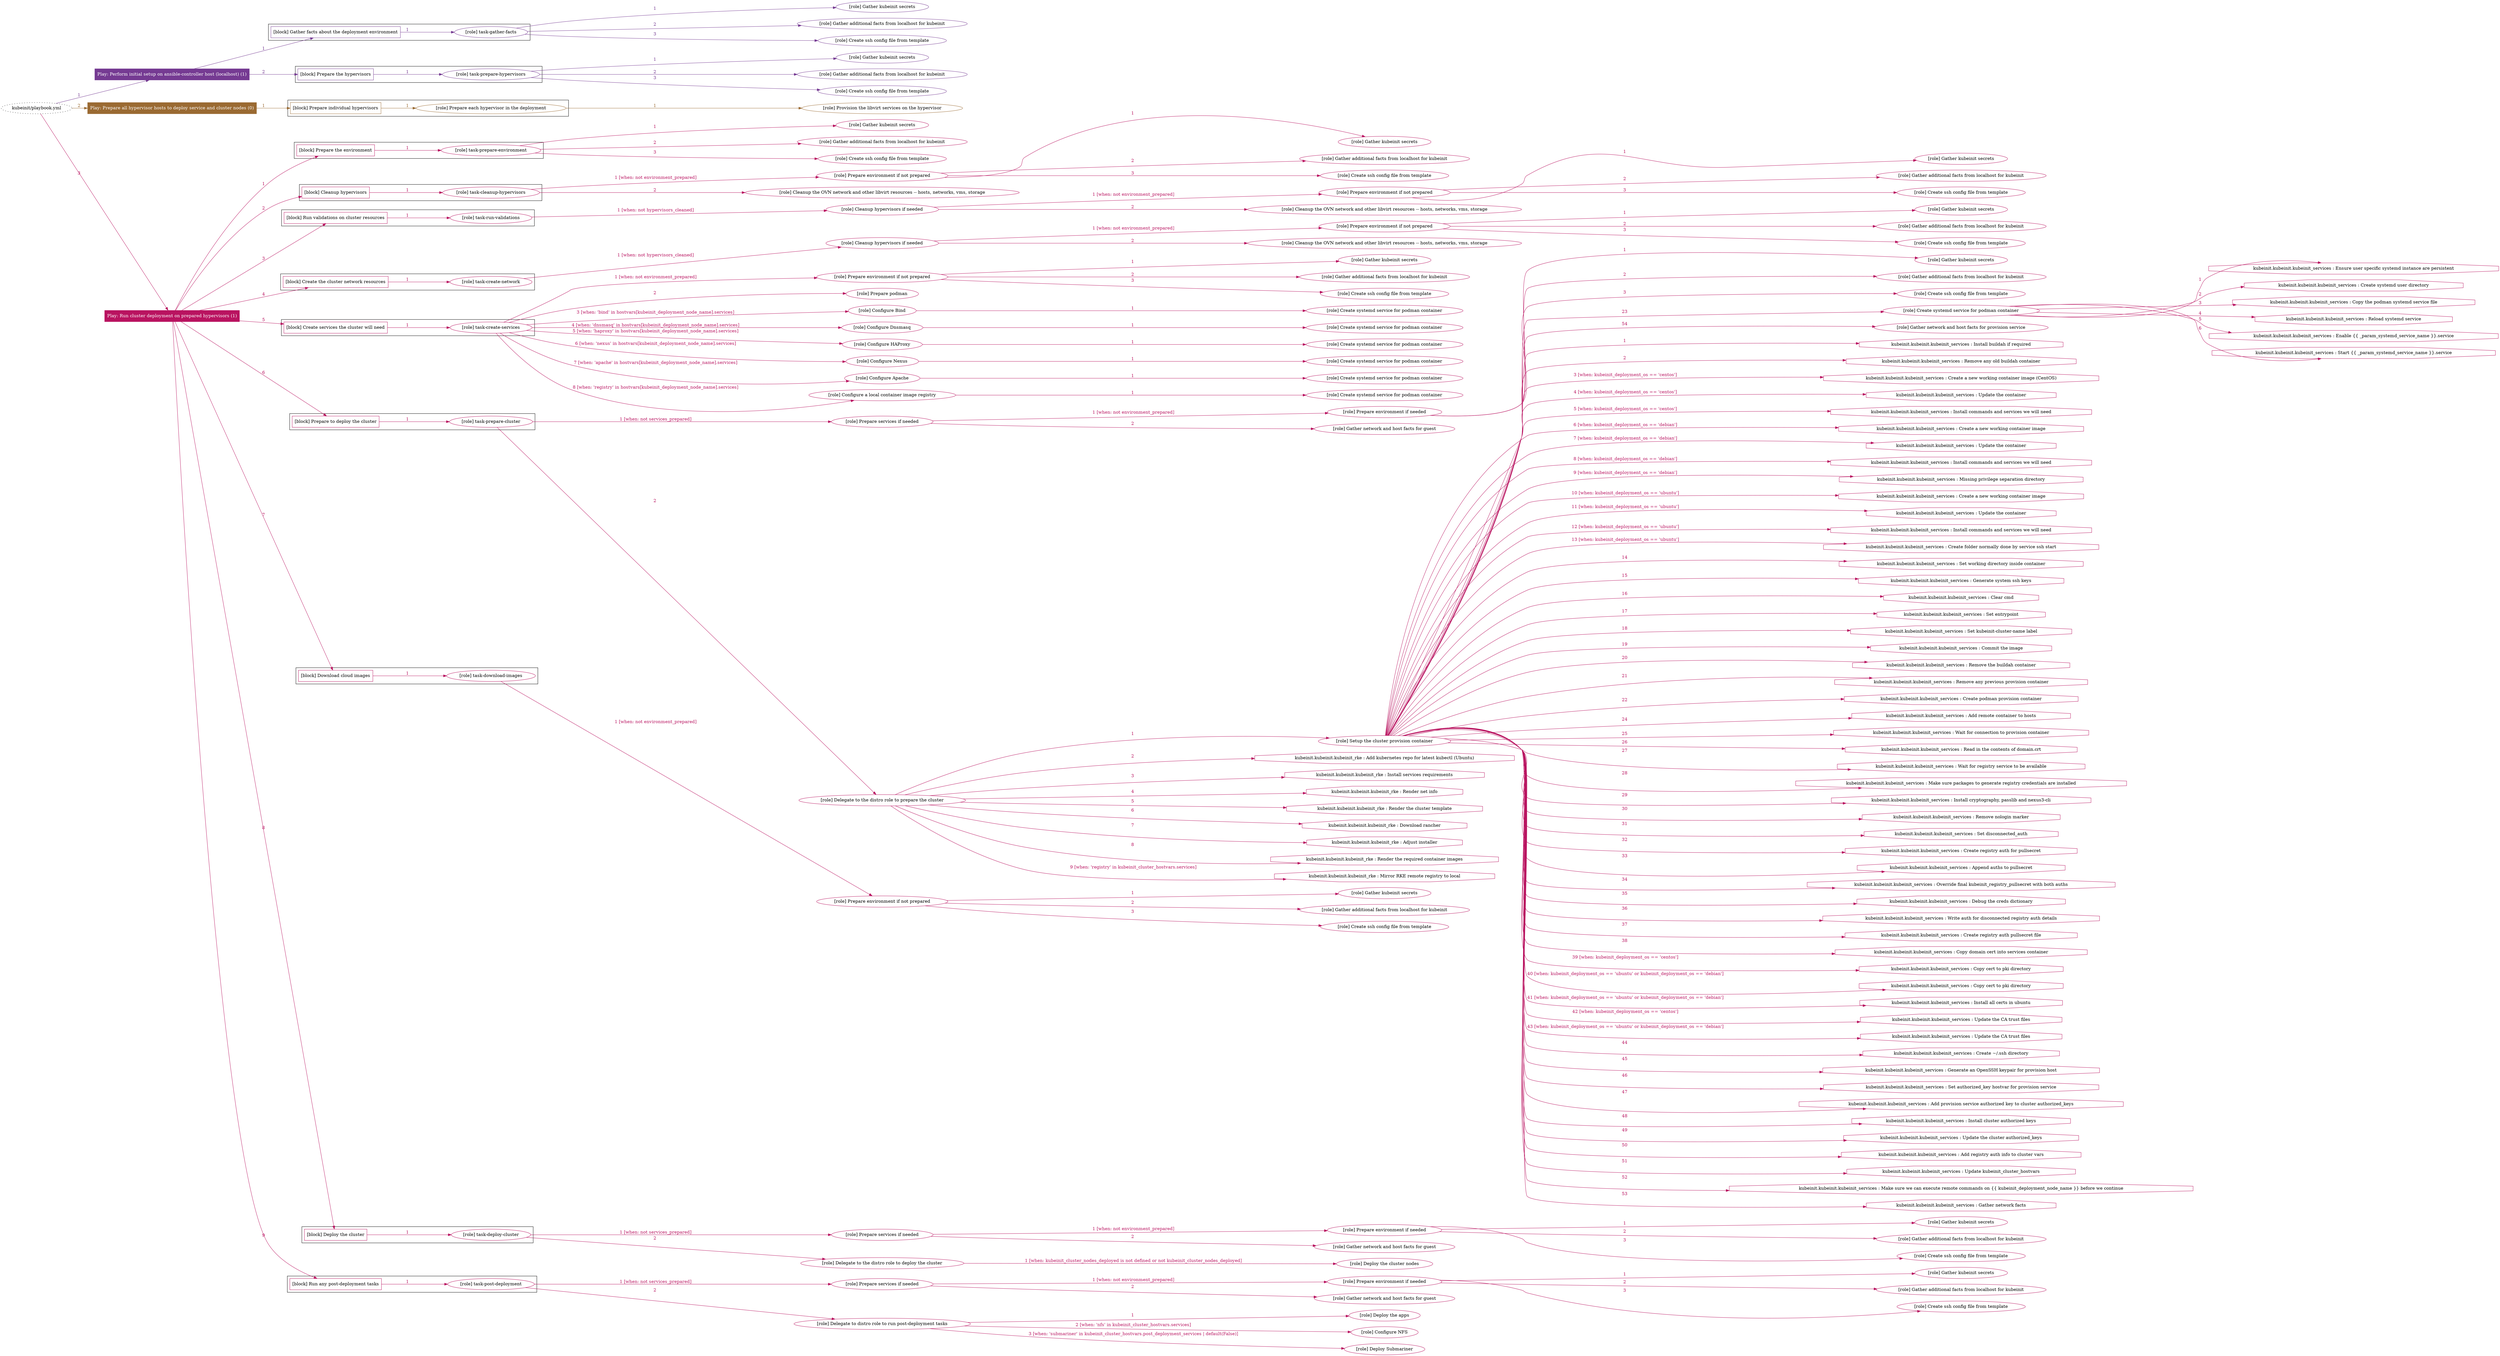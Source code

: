 digraph {
	graph [concentrate=true ordering=in rankdir=LR ratio=fill]
	edge [esep=5 sep=10]
	"kubeinit/playbook.yml" [URL="/home/runner/work/kubeinit/kubeinit/kubeinit/playbook.yml" id=playbook_a104f81d style=dotted]
	play_f4d058b3 [label="Play: Perform initial setup on ansible-controller host (localhost) (1)" URL="/home/runner/work/kubeinit/kubeinit/kubeinit/playbook.yml" color="#753a92" fontcolor="#ffffff" id=play_f4d058b3 shape=box style=filled tooltip=localhost]
	"kubeinit/playbook.yml" -> play_f4d058b3 [label="1 " color="#753a92" fontcolor="#753a92" id=edge_f531345d labeltooltip="1 " tooltip="1 "]
	subgraph "Gather kubeinit secrets" {
		role_b22fe1c9 [label="[role] Gather kubeinit secrets" URL="/home/runner/.ansible/collections/ansible_collections/kubeinit/kubeinit/roles/kubeinit_prepare/tasks/gather_kubeinit_facts.yml" color="#753a92" id=role_b22fe1c9 tooltip="Gather kubeinit secrets"]
	}
	subgraph "Gather additional facts from localhost for kubeinit" {
		role_d08c8b6d [label="[role] Gather additional facts from localhost for kubeinit" URL="/home/runner/.ansible/collections/ansible_collections/kubeinit/kubeinit/roles/kubeinit_prepare/tasks/gather_kubeinit_facts.yml" color="#753a92" id=role_d08c8b6d tooltip="Gather additional facts from localhost for kubeinit"]
	}
	subgraph "Create ssh config file from template" {
		role_57703dcd [label="[role] Create ssh config file from template" URL="/home/runner/.ansible/collections/ansible_collections/kubeinit/kubeinit/roles/kubeinit_prepare/tasks/gather_kubeinit_facts.yml" color="#753a92" id=role_57703dcd tooltip="Create ssh config file from template"]
	}
	subgraph "task-gather-facts" {
		role_e43952ee [label="[role] task-gather-facts" URL="/home/runner/work/kubeinit/kubeinit/kubeinit/playbook.yml" color="#753a92" id=role_e43952ee tooltip="task-gather-facts"]
		role_e43952ee -> role_b22fe1c9 [label="1 " color="#753a92" fontcolor="#753a92" id=edge_ec030db8 labeltooltip="1 " tooltip="1 "]
		role_e43952ee -> role_d08c8b6d [label="2 " color="#753a92" fontcolor="#753a92" id=edge_07b0d5fd labeltooltip="2 " tooltip="2 "]
		role_e43952ee -> role_57703dcd [label="3 " color="#753a92" fontcolor="#753a92" id=edge_39f3bf8f labeltooltip="3 " tooltip="3 "]
	}
	subgraph "Gather kubeinit secrets" {
		role_08fd3c32 [label="[role] Gather kubeinit secrets" URL="/home/runner/.ansible/collections/ansible_collections/kubeinit/kubeinit/roles/kubeinit_prepare/tasks/gather_kubeinit_facts.yml" color="#753a92" id=role_08fd3c32 tooltip="Gather kubeinit secrets"]
	}
	subgraph "Gather additional facts from localhost for kubeinit" {
		role_60023441 [label="[role] Gather additional facts from localhost for kubeinit" URL="/home/runner/.ansible/collections/ansible_collections/kubeinit/kubeinit/roles/kubeinit_prepare/tasks/gather_kubeinit_facts.yml" color="#753a92" id=role_60023441 tooltip="Gather additional facts from localhost for kubeinit"]
	}
	subgraph "Create ssh config file from template" {
		role_303d58bf [label="[role] Create ssh config file from template" URL="/home/runner/.ansible/collections/ansible_collections/kubeinit/kubeinit/roles/kubeinit_prepare/tasks/gather_kubeinit_facts.yml" color="#753a92" id=role_303d58bf tooltip="Create ssh config file from template"]
	}
	subgraph "task-prepare-hypervisors" {
		role_57b9bebb [label="[role] task-prepare-hypervisors" URL="/home/runner/work/kubeinit/kubeinit/kubeinit/playbook.yml" color="#753a92" id=role_57b9bebb tooltip="task-prepare-hypervisors"]
		role_57b9bebb -> role_08fd3c32 [label="1 " color="#753a92" fontcolor="#753a92" id=edge_bcd37597 labeltooltip="1 " tooltip="1 "]
		role_57b9bebb -> role_60023441 [label="2 " color="#753a92" fontcolor="#753a92" id=edge_40a720cd labeltooltip="2 " tooltip="2 "]
		role_57b9bebb -> role_303d58bf [label="3 " color="#753a92" fontcolor="#753a92" id=edge_0afa4bb9 labeltooltip="3 " tooltip="3 "]
	}
	subgraph "Play: Perform initial setup on ansible-controller host (localhost) (1)" {
		play_f4d058b3 -> block_d5a094a7 [label=1 color="#753a92" fontcolor="#753a92" id=edge_3332d32a labeltooltip=1 tooltip=1]
		subgraph cluster_block_d5a094a7 {
			block_d5a094a7 [label="[block] Gather facts about the deployment environment" URL="/home/runner/work/kubeinit/kubeinit/kubeinit/playbook.yml" color="#753a92" id=block_d5a094a7 labeltooltip="Gather facts about the deployment environment" shape=box tooltip="Gather facts about the deployment environment"]
			block_d5a094a7 -> role_e43952ee [label="1 " color="#753a92" fontcolor="#753a92" id=edge_d3c4762e labeltooltip="1 " tooltip="1 "]
		}
		play_f4d058b3 -> block_f6bbf7ad [label=2 color="#753a92" fontcolor="#753a92" id=edge_791af1cf labeltooltip=2 tooltip=2]
		subgraph cluster_block_f6bbf7ad {
			block_f6bbf7ad [label="[block] Prepare the hypervisors" URL="/home/runner/work/kubeinit/kubeinit/kubeinit/playbook.yml" color="#753a92" id=block_f6bbf7ad labeltooltip="Prepare the hypervisors" shape=box tooltip="Prepare the hypervisors"]
			block_f6bbf7ad -> role_57b9bebb [label="1 " color="#753a92" fontcolor="#753a92" id=edge_e7a1b957 labeltooltip="1 " tooltip="1 "]
		}
	}
	play_20bc34fd [label="Play: Prepare all hypervisor hosts to deploy service and cluster nodes (0)" URL="/home/runner/work/kubeinit/kubeinit/kubeinit/playbook.yml" color="#9a6a32" fontcolor="#ffffff" id=play_20bc34fd shape=box style=filled tooltip="Play: Prepare all hypervisor hosts to deploy service and cluster nodes (0)"]
	"kubeinit/playbook.yml" -> play_20bc34fd [label="2 " color="#9a6a32" fontcolor="#9a6a32" id=edge_6bbd57b3 labeltooltip="2 " tooltip="2 "]
	subgraph "Provision the libvirt services on the hypervisor" {
		role_4b8aa414 [label="[role] Provision the libvirt services on the hypervisor" URL="/home/runner/.ansible/collections/ansible_collections/kubeinit/kubeinit/roles/kubeinit_prepare/tasks/prepare_hypervisor.yml" color="#9a6a32" id=role_4b8aa414 tooltip="Provision the libvirt services on the hypervisor"]
	}
	subgraph "Prepare each hypervisor in the deployment" {
		role_e8de1019 [label="[role] Prepare each hypervisor in the deployment" URL="/home/runner/work/kubeinit/kubeinit/kubeinit/playbook.yml" color="#9a6a32" id=role_e8de1019 tooltip="Prepare each hypervisor in the deployment"]
		role_e8de1019 -> role_4b8aa414 [label="1 " color="#9a6a32" fontcolor="#9a6a32" id=edge_0b833366 labeltooltip="1 " tooltip="1 "]
	}
	subgraph "Play: Prepare all hypervisor hosts to deploy service and cluster nodes (0)" {
		play_20bc34fd -> block_685d7af0 [label=1 color="#9a6a32" fontcolor="#9a6a32" id=edge_9f50a3ea labeltooltip=1 tooltip=1]
		subgraph cluster_block_685d7af0 {
			block_685d7af0 [label="[block] Prepare individual hypervisors" URL="/home/runner/work/kubeinit/kubeinit/kubeinit/playbook.yml" color="#9a6a32" id=block_685d7af0 labeltooltip="Prepare individual hypervisors" shape=box tooltip="Prepare individual hypervisors"]
			block_685d7af0 -> role_e8de1019 [label="1 " color="#9a6a32" fontcolor="#9a6a32" id=edge_fc0e3876 labeltooltip="1 " tooltip="1 "]
		}
	}
	play_af01fdc4 [label="Play: Run cluster deployment on prepared hypervisors (1)" URL="/home/runner/work/kubeinit/kubeinit/kubeinit/playbook.yml" color="#b91360" fontcolor="#ffffff" id=play_af01fdc4 shape=box style=filled tooltip=localhost]
	"kubeinit/playbook.yml" -> play_af01fdc4 [label="3 " color="#b91360" fontcolor="#b91360" id=edge_9b889c7a labeltooltip="3 " tooltip="3 "]
	subgraph "Gather kubeinit secrets" {
		role_21bf41e9 [label="[role] Gather kubeinit secrets" URL="/home/runner/.ansible/collections/ansible_collections/kubeinit/kubeinit/roles/kubeinit_prepare/tasks/gather_kubeinit_facts.yml" color="#b91360" id=role_21bf41e9 tooltip="Gather kubeinit secrets"]
	}
	subgraph "Gather additional facts from localhost for kubeinit" {
		role_459f8900 [label="[role] Gather additional facts from localhost for kubeinit" URL="/home/runner/.ansible/collections/ansible_collections/kubeinit/kubeinit/roles/kubeinit_prepare/tasks/gather_kubeinit_facts.yml" color="#b91360" id=role_459f8900 tooltip="Gather additional facts from localhost for kubeinit"]
	}
	subgraph "Create ssh config file from template" {
		role_83564494 [label="[role] Create ssh config file from template" URL="/home/runner/.ansible/collections/ansible_collections/kubeinit/kubeinit/roles/kubeinit_prepare/tasks/gather_kubeinit_facts.yml" color="#b91360" id=role_83564494 tooltip="Create ssh config file from template"]
	}
	subgraph "task-prepare-environment" {
		role_12d70741 [label="[role] task-prepare-environment" URL="/home/runner/work/kubeinit/kubeinit/kubeinit/playbook.yml" color="#b91360" id=role_12d70741 tooltip="task-prepare-environment"]
		role_12d70741 -> role_21bf41e9 [label="1 " color="#b91360" fontcolor="#b91360" id=edge_f01dd986 labeltooltip="1 " tooltip="1 "]
		role_12d70741 -> role_459f8900 [label="2 " color="#b91360" fontcolor="#b91360" id=edge_9a4f9bfc labeltooltip="2 " tooltip="2 "]
		role_12d70741 -> role_83564494 [label="3 " color="#b91360" fontcolor="#b91360" id=edge_ddc9df81 labeltooltip="3 " tooltip="3 "]
	}
	subgraph "Gather kubeinit secrets" {
		role_f2e57ac9 [label="[role] Gather kubeinit secrets" URL="/home/runner/.ansible/collections/ansible_collections/kubeinit/kubeinit/roles/kubeinit_prepare/tasks/gather_kubeinit_facts.yml" color="#b91360" id=role_f2e57ac9 tooltip="Gather kubeinit secrets"]
	}
	subgraph "Gather additional facts from localhost for kubeinit" {
		role_9a031f76 [label="[role] Gather additional facts from localhost for kubeinit" URL="/home/runner/.ansible/collections/ansible_collections/kubeinit/kubeinit/roles/kubeinit_prepare/tasks/gather_kubeinit_facts.yml" color="#b91360" id=role_9a031f76 tooltip="Gather additional facts from localhost for kubeinit"]
	}
	subgraph "Create ssh config file from template" {
		role_3a7501f3 [label="[role] Create ssh config file from template" URL="/home/runner/.ansible/collections/ansible_collections/kubeinit/kubeinit/roles/kubeinit_prepare/tasks/gather_kubeinit_facts.yml" color="#b91360" id=role_3a7501f3 tooltip="Create ssh config file from template"]
	}
	subgraph "Prepare environment if not prepared" {
		role_ff08745c [label="[role] Prepare environment if not prepared" URL="/home/runner/.ansible/collections/ansible_collections/kubeinit/kubeinit/roles/kubeinit_prepare/tasks/cleanup_hypervisors.yml" color="#b91360" id=role_ff08745c tooltip="Prepare environment if not prepared"]
		role_ff08745c -> role_f2e57ac9 [label="1 " color="#b91360" fontcolor="#b91360" id=edge_e5fa1eb2 labeltooltip="1 " tooltip="1 "]
		role_ff08745c -> role_9a031f76 [label="2 " color="#b91360" fontcolor="#b91360" id=edge_aa2cb977 labeltooltip="2 " tooltip="2 "]
		role_ff08745c -> role_3a7501f3 [label="3 " color="#b91360" fontcolor="#b91360" id=edge_9967c5ad labeltooltip="3 " tooltip="3 "]
	}
	subgraph "Cleanup the OVN network and other libvirt resources -- hosts, networks, vms, storage" {
		role_0ba1e79d [label="[role] Cleanup the OVN network and other libvirt resources -- hosts, networks, vms, storage" URL="/home/runner/.ansible/collections/ansible_collections/kubeinit/kubeinit/roles/kubeinit_prepare/tasks/cleanup_hypervisors.yml" color="#b91360" id=role_0ba1e79d tooltip="Cleanup the OVN network and other libvirt resources -- hosts, networks, vms, storage"]
	}
	subgraph "task-cleanup-hypervisors" {
		role_d5fccbc7 [label="[role] task-cleanup-hypervisors" URL="/home/runner/work/kubeinit/kubeinit/kubeinit/playbook.yml" color="#b91360" id=role_d5fccbc7 tooltip="task-cleanup-hypervisors"]
		role_d5fccbc7 -> role_ff08745c [label="1 [when: not environment_prepared]" color="#b91360" fontcolor="#b91360" id=edge_bc3a6f84 labeltooltip="1 [when: not environment_prepared]" tooltip="1 [when: not environment_prepared]"]
		role_d5fccbc7 -> role_0ba1e79d [label="2 " color="#b91360" fontcolor="#b91360" id=edge_f3194c8d labeltooltip="2 " tooltip="2 "]
	}
	subgraph "Gather kubeinit secrets" {
		role_7a3d4534 [label="[role] Gather kubeinit secrets" URL="/home/runner/.ansible/collections/ansible_collections/kubeinit/kubeinit/roles/kubeinit_prepare/tasks/gather_kubeinit_facts.yml" color="#b91360" id=role_7a3d4534 tooltip="Gather kubeinit secrets"]
	}
	subgraph "Gather additional facts from localhost for kubeinit" {
		role_21592609 [label="[role] Gather additional facts from localhost for kubeinit" URL="/home/runner/.ansible/collections/ansible_collections/kubeinit/kubeinit/roles/kubeinit_prepare/tasks/gather_kubeinit_facts.yml" color="#b91360" id=role_21592609 tooltip="Gather additional facts from localhost for kubeinit"]
	}
	subgraph "Create ssh config file from template" {
		role_2f75a4b7 [label="[role] Create ssh config file from template" URL="/home/runner/.ansible/collections/ansible_collections/kubeinit/kubeinit/roles/kubeinit_prepare/tasks/gather_kubeinit_facts.yml" color="#b91360" id=role_2f75a4b7 tooltip="Create ssh config file from template"]
	}
	subgraph "Prepare environment if not prepared" {
		role_e181ea7d [label="[role] Prepare environment if not prepared" URL="/home/runner/.ansible/collections/ansible_collections/kubeinit/kubeinit/roles/kubeinit_prepare/tasks/cleanup_hypervisors.yml" color="#b91360" id=role_e181ea7d tooltip="Prepare environment if not prepared"]
		role_e181ea7d -> role_7a3d4534 [label="1 " color="#b91360" fontcolor="#b91360" id=edge_793f886c labeltooltip="1 " tooltip="1 "]
		role_e181ea7d -> role_21592609 [label="2 " color="#b91360" fontcolor="#b91360" id=edge_a8e65b36 labeltooltip="2 " tooltip="2 "]
		role_e181ea7d -> role_2f75a4b7 [label="3 " color="#b91360" fontcolor="#b91360" id=edge_7e2853f5 labeltooltip="3 " tooltip="3 "]
	}
	subgraph "Cleanup the OVN network and other libvirt resources -- hosts, networks, vms, storage" {
		role_0344a905 [label="[role] Cleanup the OVN network and other libvirt resources -- hosts, networks, vms, storage" URL="/home/runner/.ansible/collections/ansible_collections/kubeinit/kubeinit/roles/kubeinit_prepare/tasks/cleanup_hypervisors.yml" color="#b91360" id=role_0344a905 tooltip="Cleanup the OVN network and other libvirt resources -- hosts, networks, vms, storage"]
	}
	subgraph "Cleanup hypervisors if needed" {
		role_f6a1b9b7 [label="[role] Cleanup hypervisors if needed" URL="/home/runner/.ansible/collections/ansible_collections/kubeinit/kubeinit/roles/kubeinit_validations/tasks/main.yml" color="#b91360" id=role_f6a1b9b7 tooltip="Cleanup hypervisors if needed"]
		role_f6a1b9b7 -> role_e181ea7d [label="1 [when: not environment_prepared]" color="#b91360" fontcolor="#b91360" id=edge_26660d59 labeltooltip="1 [when: not environment_prepared]" tooltip="1 [when: not environment_prepared]"]
		role_f6a1b9b7 -> role_0344a905 [label="2 " color="#b91360" fontcolor="#b91360" id=edge_1848dde2 labeltooltip="2 " tooltip="2 "]
	}
	subgraph "task-run-validations" {
		role_c44f74ba [label="[role] task-run-validations" URL="/home/runner/work/kubeinit/kubeinit/kubeinit/playbook.yml" color="#b91360" id=role_c44f74ba tooltip="task-run-validations"]
		role_c44f74ba -> role_f6a1b9b7 [label="1 [when: not hypervisors_cleaned]" color="#b91360" fontcolor="#b91360" id=edge_f47660e7 labeltooltip="1 [when: not hypervisors_cleaned]" tooltip="1 [when: not hypervisors_cleaned]"]
	}
	subgraph "Gather kubeinit secrets" {
		role_b9912e4a [label="[role] Gather kubeinit secrets" URL="/home/runner/.ansible/collections/ansible_collections/kubeinit/kubeinit/roles/kubeinit_prepare/tasks/gather_kubeinit_facts.yml" color="#b91360" id=role_b9912e4a tooltip="Gather kubeinit secrets"]
	}
	subgraph "Gather additional facts from localhost for kubeinit" {
		role_51839f02 [label="[role] Gather additional facts from localhost for kubeinit" URL="/home/runner/.ansible/collections/ansible_collections/kubeinit/kubeinit/roles/kubeinit_prepare/tasks/gather_kubeinit_facts.yml" color="#b91360" id=role_51839f02 tooltip="Gather additional facts from localhost for kubeinit"]
	}
	subgraph "Create ssh config file from template" {
		role_8b975b55 [label="[role] Create ssh config file from template" URL="/home/runner/.ansible/collections/ansible_collections/kubeinit/kubeinit/roles/kubeinit_prepare/tasks/gather_kubeinit_facts.yml" color="#b91360" id=role_8b975b55 tooltip="Create ssh config file from template"]
	}
	subgraph "Prepare environment if not prepared" {
		role_ab0c2b19 [label="[role] Prepare environment if not prepared" URL="/home/runner/.ansible/collections/ansible_collections/kubeinit/kubeinit/roles/kubeinit_prepare/tasks/cleanup_hypervisors.yml" color="#b91360" id=role_ab0c2b19 tooltip="Prepare environment if not prepared"]
		role_ab0c2b19 -> role_b9912e4a [label="1 " color="#b91360" fontcolor="#b91360" id=edge_c6161e7b labeltooltip="1 " tooltip="1 "]
		role_ab0c2b19 -> role_51839f02 [label="2 " color="#b91360" fontcolor="#b91360" id=edge_7341bacf labeltooltip="2 " tooltip="2 "]
		role_ab0c2b19 -> role_8b975b55 [label="3 " color="#b91360" fontcolor="#b91360" id=edge_fc4e2f04 labeltooltip="3 " tooltip="3 "]
	}
	subgraph "Cleanup the OVN network and other libvirt resources -- hosts, networks, vms, storage" {
		role_4091c12d [label="[role] Cleanup the OVN network and other libvirt resources -- hosts, networks, vms, storage" URL="/home/runner/.ansible/collections/ansible_collections/kubeinit/kubeinit/roles/kubeinit_prepare/tasks/cleanup_hypervisors.yml" color="#b91360" id=role_4091c12d tooltip="Cleanup the OVN network and other libvirt resources -- hosts, networks, vms, storage"]
	}
	subgraph "Cleanup hypervisors if needed" {
		role_aaf67bc4 [label="[role] Cleanup hypervisors if needed" URL="/home/runner/.ansible/collections/ansible_collections/kubeinit/kubeinit/roles/kubeinit_libvirt/tasks/create_network.yml" color="#b91360" id=role_aaf67bc4 tooltip="Cleanup hypervisors if needed"]
		role_aaf67bc4 -> role_ab0c2b19 [label="1 [when: not environment_prepared]" color="#b91360" fontcolor="#b91360" id=edge_fc48d2e8 labeltooltip="1 [when: not environment_prepared]" tooltip="1 [when: not environment_prepared]"]
		role_aaf67bc4 -> role_4091c12d [label="2 " color="#b91360" fontcolor="#b91360" id=edge_6b8537d8 labeltooltip="2 " tooltip="2 "]
	}
	subgraph "task-create-network" {
		role_33e56f7c [label="[role] task-create-network" URL="/home/runner/work/kubeinit/kubeinit/kubeinit/playbook.yml" color="#b91360" id=role_33e56f7c tooltip="task-create-network"]
		role_33e56f7c -> role_aaf67bc4 [label="1 [when: not hypervisors_cleaned]" color="#b91360" fontcolor="#b91360" id=edge_817d546b labeltooltip="1 [when: not hypervisors_cleaned]" tooltip="1 [when: not hypervisors_cleaned]"]
	}
	subgraph "Gather kubeinit secrets" {
		role_d498f8c1 [label="[role] Gather kubeinit secrets" URL="/home/runner/.ansible/collections/ansible_collections/kubeinit/kubeinit/roles/kubeinit_prepare/tasks/gather_kubeinit_facts.yml" color="#b91360" id=role_d498f8c1 tooltip="Gather kubeinit secrets"]
	}
	subgraph "Gather additional facts from localhost for kubeinit" {
		role_81464b9b [label="[role] Gather additional facts from localhost for kubeinit" URL="/home/runner/.ansible/collections/ansible_collections/kubeinit/kubeinit/roles/kubeinit_prepare/tasks/gather_kubeinit_facts.yml" color="#b91360" id=role_81464b9b tooltip="Gather additional facts from localhost for kubeinit"]
	}
	subgraph "Create ssh config file from template" {
		role_281d3881 [label="[role] Create ssh config file from template" URL="/home/runner/.ansible/collections/ansible_collections/kubeinit/kubeinit/roles/kubeinit_prepare/tasks/gather_kubeinit_facts.yml" color="#b91360" id=role_281d3881 tooltip="Create ssh config file from template"]
	}
	subgraph "Prepare environment if not prepared" {
		role_76a8c992 [label="[role] Prepare environment if not prepared" URL="/home/runner/.ansible/collections/ansible_collections/kubeinit/kubeinit/roles/kubeinit_services/tasks/main.yml" color="#b91360" id=role_76a8c992 tooltip="Prepare environment if not prepared"]
		role_76a8c992 -> role_d498f8c1 [label="1 " color="#b91360" fontcolor="#b91360" id=edge_7b657b1e labeltooltip="1 " tooltip="1 "]
		role_76a8c992 -> role_81464b9b [label="2 " color="#b91360" fontcolor="#b91360" id=edge_a4b30abe labeltooltip="2 " tooltip="2 "]
		role_76a8c992 -> role_281d3881 [label="3 " color="#b91360" fontcolor="#b91360" id=edge_c4cf90e9 labeltooltip="3 " tooltip="3 "]
	}
	subgraph "Prepare podman" {
		role_30fdde13 [label="[role] Prepare podman" URL="/home/runner/.ansible/collections/ansible_collections/kubeinit/kubeinit/roles/kubeinit_services/tasks/00_create_service_pod.yml" color="#b91360" id=role_30fdde13 tooltip="Prepare podman"]
	}
	subgraph "Create systemd service for podman container" {
		role_a5d203ba [label="[role] Create systemd service for podman container" URL="/home/runner/.ansible/collections/ansible_collections/kubeinit/kubeinit/roles/kubeinit_bind/tasks/main.yml" color="#b91360" id=role_a5d203ba tooltip="Create systemd service for podman container"]
	}
	subgraph "Configure Bind" {
		role_732bb5c4 [label="[role] Configure Bind" URL="/home/runner/.ansible/collections/ansible_collections/kubeinit/kubeinit/roles/kubeinit_services/tasks/start_services_containers.yml" color="#b91360" id=role_732bb5c4 tooltip="Configure Bind"]
		role_732bb5c4 -> role_a5d203ba [label="1 " color="#b91360" fontcolor="#b91360" id=edge_78e41aff labeltooltip="1 " tooltip="1 "]
	}
	subgraph "Create systemd service for podman container" {
		role_1990613a [label="[role] Create systemd service for podman container" URL="/home/runner/.ansible/collections/ansible_collections/kubeinit/kubeinit/roles/kubeinit_dnsmasq/tasks/main.yml" color="#b91360" id=role_1990613a tooltip="Create systemd service for podman container"]
	}
	subgraph "Configure Dnsmasq" {
		role_d2128f54 [label="[role] Configure Dnsmasq" URL="/home/runner/.ansible/collections/ansible_collections/kubeinit/kubeinit/roles/kubeinit_services/tasks/start_services_containers.yml" color="#b91360" id=role_d2128f54 tooltip="Configure Dnsmasq"]
		role_d2128f54 -> role_1990613a [label="1 " color="#b91360" fontcolor="#b91360" id=edge_960e3fa0 labeltooltip="1 " tooltip="1 "]
	}
	subgraph "Create systemd service for podman container" {
		role_e846aec2 [label="[role] Create systemd service for podman container" URL="/home/runner/.ansible/collections/ansible_collections/kubeinit/kubeinit/roles/kubeinit_haproxy/tasks/main.yml" color="#b91360" id=role_e846aec2 tooltip="Create systemd service for podman container"]
	}
	subgraph "Configure HAProxy" {
		role_8ede12d3 [label="[role] Configure HAProxy" URL="/home/runner/.ansible/collections/ansible_collections/kubeinit/kubeinit/roles/kubeinit_services/tasks/start_services_containers.yml" color="#b91360" id=role_8ede12d3 tooltip="Configure HAProxy"]
		role_8ede12d3 -> role_e846aec2 [label="1 " color="#b91360" fontcolor="#b91360" id=edge_8b6e8dd6 labeltooltip="1 " tooltip="1 "]
	}
	subgraph "Create systemd service for podman container" {
		role_d2d48566 [label="[role] Create systemd service for podman container" URL="/home/runner/.ansible/collections/ansible_collections/kubeinit/kubeinit/roles/kubeinit_nexus/tasks/main.yml" color="#b91360" id=role_d2d48566 tooltip="Create systemd service for podman container"]
	}
	subgraph "Configure Nexus" {
		role_d9b65743 [label="[role] Configure Nexus" URL="/home/runner/.ansible/collections/ansible_collections/kubeinit/kubeinit/roles/kubeinit_services/tasks/start_services_containers.yml" color="#b91360" id=role_d9b65743 tooltip="Configure Nexus"]
		role_d9b65743 -> role_d2d48566 [label="1 " color="#b91360" fontcolor="#b91360" id=edge_f774d9c2 labeltooltip="1 " tooltip="1 "]
	}
	subgraph "Create systemd service for podman container" {
		role_3d51bd4a [label="[role] Create systemd service for podman container" URL="/home/runner/.ansible/collections/ansible_collections/kubeinit/kubeinit/roles/kubeinit_apache/tasks/main.yml" color="#b91360" id=role_3d51bd4a tooltip="Create systemd service for podman container"]
	}
	subgraph "Configure Apache" {
		role_4e7e2c7e [label="[role] Configure Apache" URL="/home/runner/.ansible/collections/ansible_collections/kubeinit/kubeinit/roles/kubeinit_services/tasks/start_services_containers.yml" color="#b91360" id=role_4e7e2c7e tooltip="Configure Apache"]
		role_4e7e2c7e -> role_3d51bd4a [label="1 " color="#b91360" fontcolor="#b91360" id=edge_c5c820e1 labeltooltip="1 " tooltip="1 "]
	}
	subgraph "Create systemd service for podman container" {
		role_347ccafd [label="[role] Create systemd service for podman container" URL="/home/runner/.ansible/collections/ansible_collections/kubeinit/kubeinit/roles/kubeinit_registry/tasks/main.yml" color="#b91360" id=role_347ccafd tooltip="Create systemd service for podman container"]
	}
	subgraph "Configure a local container image registry" {
		role_567b07f0 [label="[role] Configure a local container image registry" URL="/home/runner/.ansible/collections/ansible_collections/kubeinit/kubeinit/roles/kubeinit_services/tasks/start_services_containers.yml" color="#b91360" id=role_567b07f0 tooltip="Configure a local container image registry"]
		role_567b07f0 -> role_347ccafd [label="1 " color="#b91360" fontcolor="#b91360" id=edge_ceddbfc8 labeltooltip="1 " tooltip="1 "]
	}
	subgraph "task-create-services" {
		role_2554a276 [label="[role] task-create-services" URL="/home/runner/work/kubeinit/kubeinit/kubeinit/playbook.yml" color="#b91360" id=role_2554a276 tooltip="task-create-services"]
		role_2554a276 -> role_76a8c992 [label="1 [when: not environment_prepared]" color="#b91360" fontcolor="#b91360" id=edge_ce6b6a8a labeltooltip="1 [when: not environment_prepared]" tooltip="1 [when: not environment_prepared]"]
		role_2554a276 -> role_30fdde13 [label="2 " color="#b91360" fontcolor="#b91360" id=edge_c828b5f6 labeltooltip="2 " tooltip="2 "]
		role_2554a276 -> role_732bb5c4 [label="3 [when: 'bind' in hostvars[kubeinit_deployment_node_name].services]" color="#b91360" fontcolor="#b91360" id=edge_92d4659d labeltooltip="3 [when: 'bind' in hostvars[kubeinit_deployment_node_name].services]" tooltip="3 [when: 'bind' in hostvars[kubeinit_deployment_node_name].services]"]
		role_2554a276 -> role_d2128f54 [label="4 [when: 'dnsmasq' in hostvars[kubeinit_deployment_node_name].services]" color="#b91360" fontcolor="#b91360" id=edge_4f95581c labeltooltip="4 [when: 'dnsmasq' in hostvars[kubeinit_deployment_node_name].services]" tooltip="4 [when: 'dnsmasq' in hostvars[kubeinit_deployment_node_name].services]"]
		role_2554a276 -> role_8ede12d3 [label="5 [when: 'haproxy' in hostvars[kubeinit_deployment_node_name].services]" color="#b91360" fontcolor="#b91360" id=edge_6b58fa48 labeltooltip="5 [when: 'haproxy' in hostvars[kubeinit_deployment_node_name].services]" tooltip="5 [when: 'haproxy' in hostvars[kubeinit_deployment_node_name].services]"]
		role_2554a276 -> role_d9b65743 [label="6 [when: 'nexus' in hostvars[kubeinit_deployment_node_name].services]" color="#b91360" fontcolor="#b91360" id=edge_f08f23f7 labeltooltip="6 [when: 'nexus' in hostvars[kubeinit_deployment_node_name].services]" tooltip="6 [when: 'nexus' in hostvars[kubeinit_deployment_node_name].services]"]
		role_2554a276 -> role_4e7e2c7e [label="7 [when: 'apache' in hostvars[kubeinit_deployment_node_name].services]" color="#b91360" fontcolor="#b91360" id=edge_1b31022c labeltooltip="7 [when: 'apache' in hostvars[kubeinit_deployment_node_name].services]" tooltip="7 [when: 'apache' in hostvars[kubeinit_deployment_node_name].services]"]
		role_2554a276 -> role_567b07f0 [label="8 [when: 'registry' in hostvars[kubeinit_deployment_node_name].services]" color="#b91360" fontcolor="#b91360" id=edge_1bb60ce4 labeltooltip="8 [when: 'registry' in hostvars[kubeinit_deployment_node_name].services]" tooltip="8 [when: 'registry' in hostvars[kubeinit_deployment_node_name].services]"]
	}
	subgraph "Gather kubeinit secrets" {
		role_0d1a9307 [label="[role] Gather kubeinit secrets" URL="/home/runner/.ansible/collections/ansible_collections/kubeinit/kubeinit/roles/kubeinit_prepare/tasks/gather_kubeinit_facts.yml" color="#b91360" id=role_0d1a9307 tooltip="Gather kubeinit secrets"]
	}
	subgraph "Gather additional facts from localhost for kubeinit" {
		role_d2777deb [label="[role] Gather additional facts from localhost for kubeinit" URL="/home/runner/.ansible/collections/ansible_collections/kubeinit/kubeinit/roles/kubeinit_prepare/tasks/gather_kubeinit_facts.yml" color="#b91360" id=role_d2777deb tooltip="Gather additional facts from localhost for kubeinit"]
	}
	subgraph "Create ssh config file from template" {
		role_57cb3dfa [label="[role] Create ssh config file from template" URL="/home/runner/.ansible/collections/ansible_collections/kubeinit/kubeinit/roles/kubeinit_prepare/tasks/gather_kubeinit_facts.yml" color="#b91360" id=role_57cb3dfa tooltip="Create ssh config file from template"]
	}
	subgraph "Prepare environment if needed" {
		role_66c2ee18 [label="[role] Prepare environment if needed" URL="/home/runner/.ansible/collections/ansible_collections/kubeinit/kubeinit/roles/kubeinit_services/tasks/prepare_services.yml" color="#b91360" id=role_66c2ee18 tooltip="Prepare environment if needed"]
		role_66c2ee18 -> role_0d1a9307 [label="1 " color="#b91360" fontcolor="#b91360" id=edge_9a390f55 labeltooltip="1 " tooltip="1 "]
		role_66c2ee18 -> role_d2777deb [label="2 " color="#b91360" fontcolor="#b91360" id=edge_388d9b20 labeltooltip="2 " tooltip="2 "]
		role_66c2ee18 -> role_57cb3dfa [label="3 " color="#b91360" fontcolor="#b91360" id=edge_fb64d9aa labeltooltip="3 " tooltip="3 "]
	}
	subgraph "Gather network and host facts for guest" {
		role_1944beda [label="[role] Gather network and host facts for guest" URL="/home/runner/.ansible/collections/ansible_collections/kubeinit/kubeinit/roles/kubeinit_services/tasks/prepare_services.yml" color="#b91360" id=role_1944beda tooltip="Gather network and host facts for guest"]
	}
	subgraph "Prepare services if needed" {
		role_b562699c [label="[role] Prepare services if needed" URL="/home/runner/.ansible/collections/ansible_collections/kubeinit/kubeinit/roles/kubeinit_prepare/tasks/prepare_cluster.yml" color="#b91360" id=role_b562699c tooltip="Prepare services if needed"]
		role_b562699c -> role_66c2ee18 [label="1 [when: not environment_prepared]" color="#b91360" fontcolor="#b91360" id=edge_dd232d7c labeltooltip="1 [when: not environment_prepared]" tooltip="1 [when: not environment_prepared]"]
		role_b562699c -> role_1944beda [label="2 " color="#b91360" fontcolor="#b91360" id=edge_53586d30 labeltooltip="2 " tooltip="2 "]
	}
	subgraph "Create systemd service for podman container" {
		role_a63d37dd [label="[role] Create systemd service for podman container" URL="/home/runner/.ansible/collections/ansible_collections/kubeinit/kubeinit/roles/kubeinit_services/tasks/create_provision_container.yml" color="#b91360" id=role_a63d37dd tooltip="Create systemd service for podman container"]
		task_2fe7a6ee [label="kubeinit.kubeinit.kubeinit_services : Ensure user specific systemd instance are persistent" URL="/home/runner/.ansible/collections/ansible_collections/kubeinit/kubeinit/roles/kubeinit_services/tasks/create_managed_service.yml" color="#b91360" id=task_2fe7a6ee shape=octagon tooltip="kubeinit.kubeinit.kubeinit_services : Ensure user specific systemd instance are persistent"]
		role_a63d37dd -> task_2fe7a6ee [label="1 " color="#b91360" fontcolor="#b91360" id=edge_38f0f1e8 labeltooltip="1 " tooltip="1 "]
		task_d67e9686 [label="kubeinit.kubeinit.kubeinit_services : Create systemd user directory" URL="/home/runner/.ansible/collections/ansible_collections/kubeinit/kubeinit/roles/kubeinit_services/tasks/create_managed_service.yml" color="#b91360" id=task_d67e9686 shape=octagon tooltip="kubeinit.kubeinit.kubeinit_services : Create systemd user directory"]
		role_a63d37dd -> task_d67e9686 [label="2 " color="#b91360" fontcolor="#b91360" id=edge_bc48d903 labeltooltip="2 " tooltip="2 "]
		task_4a665170 [label="kubeinit.kubeinit.kubeinit_services : Copy the podman systemd service file" URL="/home/runner/.ansible/collections/ansible_collections/kubeinit/kubeinit/roles/kubeinit_services/tasks/create_managed_service.yml" color="#b91360" id=task_4a665170 shape=octagon tooltip="kubeinit.kubeinit.kubeinit_services : Copy the podman systemd service file"]
		role_a63d37dd -> task_4a665170 [label="3 " color="#b91360" fontcolor="#b91360" id=edge_4b5e3cc1 labeltooltip="3 " tooltip="3 "]
		task_cf9b3f08 [label="kubeinit.kubeinit.kubeinit_services : Reload systemd service" URL="/home/runner/.ansible/collections/ansible_collections/kubeinit/kubeinit/roles/kubeinit_services/tasks/create_managed_service.yml" color="#b91360" id=task_cf9b3f08 shape=octagon tooltip="kubeinit.kubeinit.kubeinit_services : Reload systemd service"]
		role_a63d37dd -> task_cf9b3f08 [label="4 " color="#b91360" fontcolor="#b91360" id=edge_4d4a7622 labeltooltip="4 " tooltip="4 "]
		task_cf81b17b [label="kubeinit.kubeinit.kubeinit_services : Enable {{ _param_systemd_service_name }}.service" URL="/home/runner/.ansible/collections/ansible_collections/kubeinit/kubeinit/roles/kubeinit_services/tasks/create_managed_service.yml" color="#b91360" id=task_cf81b17b shape=octagon tooltip="kubeinit.kubeinit.kubeinit_services : Enable {{ _param_systemd_service_name }}.service"]
		role_a63d37dd -> task_cf81b17b [label="5 " color="#b91360" fontcolor="#b91360" id=edge_56ff223f labeltooltip="5 " tooltip="5 "]
		task_a800bec7 [label="kubeinit.kubeinit.kubeinit_services : Start {{ _param_systemd_service_name }}.service" URL="/home/runner/.ansible/collections/ansible_collections/kubeinit/kubeinit/roles/kubeinit_services/tasks/create_managed_service.yml" color="#b91360" id=task_a800bec7 shape=octagon tooltip="kubeinit.kubeinit.kubeinit_services : Start {{ _param_systemd_service_name }}.service"]
		role_a63d37dd -> task_a800bec7 [label="6 " color="#b91360" fontcolor="#b91360" id=edge_fac03bb5 labeltooltip="6 " tooltip="6 "]
	}
	subgraph "Gather network and host facts for provision service" {
		role_d6139636 [label="[role] Gather network and host facts for provision service" URL="/home/runner/.ansible/collections/ansible_collections/kubeinit/kubeinit/roles/kubeinit_services/tasks/create_provision_container.yml" color="#b91360" id=role_d6139636 tooltip="Gather network and host facts for provision service"]
	}
	subgraph "Setup the cluster provision container" {
		role_37d01849 [label="[role] Setup the cluster provision container" URL="/home/runner/.ansible/collections/ansible_collections/kubeinit/kubeinit/roles/kubeinit_rke/tasks/prepare_cluster.yml" color="#b91360" id=role_37d01849 tooltip="Setup the cluster provision container"]
		task_3d22fb58 [label="kubeinit.kubeinit.kubeinit_services : Install buildah if required" URL="/home/runner/.ansible/collections/ansible_collections/kubeinit/kubeinit/roles/kubeinit_services/tasks/create_provision_container.yml" color="#b91360" id=task_3d22fb58 shape=octagon tooltip="kubeinit.kubeinit.kubeinit_services : Install buildah if required"]
		role_37d01849 -> task_3d22fb58 [label="1 " color="#b91360" fontcolor="#b91360" id=edge_bcc4556d labeltooltip="1 " tooltip="1 "]
		task_a5f473e5 [label="kubeinit.kubeinit.kubeinit_services : Remove any old buildah container" URL="/home/runner/.ansible/collections/ansible_collections/kubeinit/kubeinit/roles/kubeinit_services/tasks/create_provision_container.yml" color="#b91360" id=task_a5f473e5 shape=octagon tooltip="kubeinit.kubeinit.kubeinit_services : Remove any old buildah container"]
		role_37d01849 -> task_a5f473e5 [label="2 " color="#b91360" fontcolor="#b91360" id=edge_07a7dab7 labeltooltip="2 " tooltip="2 "]
		task_7bba85e6 [label="kubeinit.kubeinit.kubeinit_services : Create a new working container image (CentOS)" URL="/home/runner/.ansible/collections/ansible_collections/kubeinit/kubeinit/roles/kubeinit_services/tasks/create_provision_container.yml" color="#b91360" id=task_7bba85e6 shape=octagon tooltip="kubeinit.kubeinit.kubeinit_services : Create a new working container image (CentOS)"]
		role_37d01849 -> task_7bba85e6 [label="3 [when: kubeinit_deployment_os == 'centos']" color="#b91360" fontcolor="#b91360" id=edge_10a029e7 labeltooltip="3 [when: kubeinit_deployment_os == 'centos']" tooltip="3 [when: kubeinit_deployment_os == 'centos']"]
		task_291f4752 [label="kubeinit.kubeinit.kubeinit_services : Update the container" URL="/home/runner/.ansible/collections/ansible_collections/kubeinit/kubeinit/roles/kubeinit_services/tasks/create_provision_container.yml" color="#b91360" id=task_291f4752 shape=octagon tooltip="kubeinit.kubeinit.kubeinit_services : Update the container"]
		role_37d01849 -> task_291f4752 [label="4 [when: kubeinit_deployment_os == 'centos']" color="#b91360" fontcolor="#b91360" id=edge_d8ff94b4 labeltooltip="4 [when: kubeinit_deployment_os == 'centos']" tooltip="4 [when: kubeinit_deployment_os == 'centos']"]
		task_77693101 [label="kubeinit.kubeinit.kubeinit_services : Install commands and services we will need" URL="/home/runner/.ansible/collections/ansible_collections/kubeinit/kubeinit/roles/kubeinit_services/tasks/create_provision_container.yml" color="#b91360" id=task_77693101 shape=octagon tooltip="kubeinit.kubeinit.kubeinit_services : Install commands and services we will need"]
		role_37d01849 -> task_77693101 [label="5 [when: kubeinit_deployment_os == 'centos']" color="#b91360" fontcolor="#b91360" id=edge_4ab4ce74 labeltooltip="5 [when: kubeinit_deployment_os == 'centos']" tooltip="5 [when: kubeinit_deployment_os == 'centos']"]
		task_553f22cd [label="kubeinit.kubeinit.kubeinit_services : Create a new working container image" URL="/home/runner/.ansible/collections/ansible_collections/kubeinit/kubeinit/roles/kubeinit_services/tasks/create_provision_container.yml" color="#b91360" id=task_553f22cd shape=octagon tooltip="kubeinit.kubeinit.kubeinit_services : Create a new working container image"]
		role_37d01849 -> task_553f22cd [label="6 [when: kubeinit_deployment_os == 'debian']" color="#b91360" fontcolor="#b91360" id=edge_e165978b labeltooltip="6 [when: kubeinit_deployment_os == 'debian']" tooltip="6 [when: kubeinit_deployment_os == 'debian']"]
		task_627fe94d [label="kubeinit.kubeinit.kubeinit_services : Update the container" URL="/home/runner/.ansible/collections/ansible_collections/kubeinit/kubeinit/roles/kubeinit_services/tasks/create_provision_container.yml" color="#b91360" id=task_627fe94d shape=octagon tooltip="kubeinit.kubeinit.kubeinit_services : Update the container"]
		role_37d01849 -> task_627fe94d [label="7 [when: kubeinit_deployment_os == 'debian']" color="#b91360" fontcolor="#b91360" id=edge_33593a39 labeltooltip="7 [when: kubeinit_deployment_os == 'debian']" tooltip="7 [when: kubeinit_deployment_os == 'debian']"]
		task_3a9a89ab [label="kubeinit.kubeinit.kubeinit_services : Install commands and services we will need" URL="/home/runner/.ansible/collections/ansible_collections/kubeinit/kubeinit/roles/kubeinit_services/tasks/create_provision_container.yml" color="#b91360" id=task_3a9a89ab shape=octagon tooltip="kubeinit.kubeinit.kubeinit_services : Install commands and services we will need"]
		role_37d01849 -> task_3a9a89ab [label="8 [when: kubeinit_deployment_os == 'debian']" color="#b91360" fontcolor="#b91360" id=edge_74a3f353 labeltooltip="8 [when: kubeinit_deployment_os == 'debian']" tooltip="8 [when: kubeinit_deployment_os == 'debian']"]
		task_dee38fee [label="kubeinit.kubeinit.kubeinit_services : Missing privilege separation directory" URL="/home/runner/.ansible/collections/ansible_collections/kubeinit/kubeinit/roles/kubeinit_services/tasks/create_provision_container.yml" color="#b91360" id=task_dee38fee shape=octagon tooltip="kubeinit.kubeinit.kubeinit_services : Missing privilege separation directory"]
		role_37d01849 -> task_dee38fee [label="9 [when: kubeinit_deployment_os == 'debian']" color="#b91360" fontcolor="#b91360" id=edge_4572fd96 labeltooltip="9 [when: kubeinit_deployment_os == 'debian']" tooltip="9 [when: kubeinit_deployment_os == 'debian']"]
		task_fdb2fe9c [label="kubeinit.kubeinit.kubeinit_services : Create a new working container image" URL="/home/runner/.ansible/collections/ansible_collections/kubeinit/kubeinit/roles/kubeinit_services/tasks/create_provision_container.yml" color="#b91360" id=task_fdb2fe9c shape=octagon tooltip="kubeinit.kubeinit.kubeinit_services : Create a new working container image"]
		role_37d01849 -> task_fdb2fe9c [label="10 [when: kubeinit_deployment_os == 'ubuntu']" color="#b91360" fontcolor="#b91360" id=edge_57b43922 labeltooltip="10 [when: kubeinit_deployment_os == 'ubuntu']" tooltip="10 [when: kubeinit_deployment_os == 'ubuntu']"]
		task_16c2f1a9 [label="kubeinit.kubeinit.kubeinit_services : Update the container" URL="/home/runner/.ansible/collections/ansible_collections/kubeinit/kubeinit/roles/kubeinit_services/tasks/create_provision_container.yml" color="#b91360" id=task_16c2f1a9 shape=octagon tooltip="kubeinit.kubeinit.kubeinit_services : Update the container"]
		role_37d01849 -> task_16c2f1a9 [label="11 [when: kubeinit_deployment_os == 'ubuntu']" color="#b91360" fontcolor="#b91360" id=edge_3f231d16 labeltooltip="11 [when: kubeinit_deployment_os == 'ubuntu']" tooltip="11 [when: kubeinit_deployment_os == 'ubuntu']"]
		task_44754279 [label="kubeinit.kubeinit.kubeinit_services : Install commands and services we will need" URL="/home/runner/.ansible/collections/ansible_collections/kubeinit/kubeinit/roles/kubeinit_services/tasks/create_provision_container.yml" color="#b91360" id=task_44754279 shape=octagon tooltip="kubeinit.kubeinit.kubeinit_services : Install commands and services we will need"]
		role_37d01849 -> task_44754279 [label="12 [when: kubeinit_deployment_os == 'ubuntu']" color="#b91360" fontcolor="#b91360" id=edge_20b7339f labeltooltip="12 [when: kubeinit_deployment_os == 'ubuntu']" tooltip="12 [when: kubeinit_deployment_os == 'ubuntu']"]
		task_330ab452 [label="kubeinit.kubeinit.kubeinit_services : Create folder normally done by service ssh start" URL="/home/runner/.ansible/collections/ansible_collections/kubeinit/kubeinit/roles/kubeinit_services/tasks/create_provision_container.yml" color="#b91360" id=task_330ab452 shape=octagon tooltip="kubeinit.kubeinit.kubeinit_services : Create folder normally done by service ssh start"]
		role_37d01849 -> task_330ab452 [label="13 [when: kubeinit_deployment_os == 'ubuntu']" color="#b91360" fontcolor="#b91360" id=edge_a8d632f1 labeltooltip="13 [when: kubeinit_deployment_os == 'ubuntu']" tooltip="13 [when: kubeinit_deployment_os == 'ubuntu']"]
		task_8e60d657 [label="kubeinit.kubeinit.kubeinit_services : Set working directory inside container" URL="/home/runner/.ansible/collections/ansible_collections/kubeinit/kubeinit/roles/kubeinit_services/tasks/create_provision_container.yml" color="#b91360" id=task_8e60d657 shape=octagon tooltip="kubeinit.kubeinit.kubeinit_services : Set working directory inside container"]
		role_37d01849 -> task_8e60d657 [label="14 " color="#b91360" fontcolor="#b91360" id=edge_ae56d2b0 labeltooltip="14 " tooltip="14 "]
		task_232f57a0 [label="kubeinit.kubeinit.kubeinit_services : Generate system ssh keys" URL="/home/runner/.ansible/collections/ansible_collections/kubeinit/kubeinit/roles/kubeinit_services/tasks/create_provision_container.yml" color="#b91360" id=task_232f57a0 shape=octagon tooltip="kubeinit.kubeinit.kubeinit_services : Generate system ssh keys"]
		role_37d01849 -> task_232f57a0 [label="15 " color="#b91360" fontcolor="#b91360" id=edge_e56ac477 labeltooltip="15 " tooltip="15 "]
		task_bf00ffc7 [label="kubeinit.kubeinit.kubeinit_services : Clear cmd" URL="/home/runner/.ansible/collections/ansible_collections/kubeinit/kubeinit/roles/kubeinit_services/tasks/create_provision_container.yml" color="#b91360" id=task_bf00ffc7 shape=octagon tooltip="kubeinit.kubeinit.kubeinit_services : Clear cmd"]
		role_37d01849 -> task_bf00ffc7 [label="16 " color="#b91360" fontcolor="#b91360" id=edge_3ba9e972 labeltooltip="16 " tooltip="16 "]
		task_18244f06 [label="kubeinit.kubeinit.kubeinit_services : Set entrypoint" URL="/home/runner/.ansible/collections/ansible_collections/kubeinit/kubeinit/roles/kubeinit_services/tasks/create_provision_container.yml" color="#b91360" id=task_18244f06 shape=octagon tooltip="kubeinit.kubeinit.kubeinit_services : Set entrypoint"]
		role_37d01849 -> task_18244f06 [label="17 " color="#b91360" fontcolor="#b91360" id=edge_ff4b01f2 labeltooltip="17 " tooltip="17 "]
		task_08951e75 [label="kubeinit.kubeinit.kubeinit_services : Set kubeinit-cluster-name label" URL="/home/runner/.ansible/collections/ansible_collections/kubeinit/kubeinit/roles/kubeinit_services/tasks/create_provision_container.yml" color="#b91360" id=task_08951e75 shape=octagon tooltip="kubeinit.kubeinit.kubeinit_services : Set kubeinit-cluster-name label"]
		role_37d01849 -> task_08951e75 [label="18 " color="#b91360" fontcolor="#b91360" id=edge_f3001535 labeltooltip="18 " tooltip="18 "]
		task_e00ade52 [label="kubeinit.kubeinit.kubeinit_services : Commit the image" URL="/home/runner/.ansible/collections/ansible_collections/kubeinit/kubeinit/roles/kubeinit_services/tasks/create_provision_container.yml" color="#b91360" id=task_e00ade52 shape=octagon tooltip="kubeinit.kubeinit.kubeinit_services : Commit the image"]
		role_37d01849 -> task_e00ade52 [label="19 " color="#b91360" fontcolor="#b91360" id=edge_b902da84 labeltooltip="19 " tooltip="19 "]
		task_04f9547f [label="kubeinit.kubeinit.kubeinit_services : Remove the buildah container" URL="/home/runner/.ansible/collections/ansible_collections/kubeinit/kubeinit/roles/kubeinit_services/tasks/create_provision_container.yml" color="#b91360" id=task_04f9547f shape=octagon tooltip="kubeinit.kubeinit.kubeinit_services : Remove the buildah container"]
		role_37d01849 -> task_04f9547f [label="20 " color="#b91360" fontcolor="#b91360" id=edge_01fccd58 labeltooltip="20 " tooltip="20 "]
		task_124072e9 [label="kubeinit.kubeinit.kubeinit_services : Remove any previous provision container" URL="/home/runner/.ansible/collections/ansible_collections/kubeinit/kubeinit/roles/kubeinit_services/tasks/create_provision_container.yml" color="#b91360" id=task_124072e9 shape=octagon tooltip="kubeinit.kubeinit.kubeinit_services : Remove any previous provision container"]
		role_37d01849 -> task_124072e9 [label="21 " color="#b91360" fontcolor="#b91360" id=edge_986e910a labeltooltip="21 " tooltip="21 "]
		task_d0429b5f [label="kubeinit.kubeinit.kubeinit_services : Create podman provision container" URL="/home/runner/.ansible/collections/ansible_collections/kubeinit/kubeinit/roles/kubeinit_services/tasks/create_provision_container.yml" color="#b91360" id=task_d0429b5f shape=octagon tooltip="kubeinit.kubeinit.kubeinit_services : Create podman provision container"]
		role_37d01849 -> task_d0429b5f [label="22 " color="#b91360" fontcolor="#b91360" id=edge_fade1db9 labeltooltip="22 " tooltip="22 "]
		role_37d01849 -> role_a63d37dd [label="23 " color="#b91360" fontcolor="#b91360" id=edge_e26387f9 labeltooltip="23 " tooltip="23 "]
		task_0846ed01 [label="kubeinit.kubeinit.kubeinit_services : Add remote container to hosts" URL="/home/runner/.ansible/collections/ansible_collections/kubeinit/kubeinit/roles/kubeinit_services/tasks/create_provision_container.yml" color="#b91360" id=task_0846ed01 shape=octagon tooltip="kubeinit.kubeinit.kubeinit_services : Add remote container to hosts"]
		role_37d01849 -> task_0846ed01 [label="24 " color="#b91360" fontcolor="#b91360" id=edge_281ca4a6 labeltooltip="24 " tooltip="24 "]
		task_f717ae2a [label="kubeinit.kubeinit.kubeinit_services : Wait for connection to provision container" URL="/home/runner/.ansible/collections/ansible_collections/kubeinit/kubeinit/roles/kubeinit_services/tasks/create_provision_container.yml" color="#b91360" id=task_f717ae2a shape=octagon tooltip="kubeinit.kubeinit.kubeinit_services : Wait for connection to provision container"]
		role_37d01849 -> task_f717ae2a [label="25 " color="#b91360" fontcolor="#b91360" id=edge_d8e500c5 labeltooltip="25 " tooltip="25 "]
		task_e2eeb937 [label="kubeinit.kubeinit.kubeinit_services : Read in the contents of domain.crt" URL="/home/runner/.ansible/collections/ansible_collections/kubeinit/kubeinit/roles/kubeinit_services/tasks/create_provision_container.yml" color="#b91360" id=task_e2eeb937 shape=octagon tooltip="kubeinit.kubeinit.kubeinit_services : Read in the contents of domain.crt"]
		role_37d01849 -> task_e2eeb937 [label="26 " color="#b91360" fontcolor="#b91360" id=edge_d0931af1 labeltooltip="26 " tooltip="26 "]
		task_46363f1d [label="kubeinit.kubeinit.kubeinit_services : Wait for registry service to be available" URL="/home/runner/.ansible/collections/ansible_collections/kubeinit/kubeinit/roles/kubeinit_services/tasks/create_provision_container.yml" color="#b91360" id=task_46363f1d shape=octagon tooltip="kubeinit.kubeinit.kubeinit_services : Wait for registry service to be available"]
		role_37d01849 -> task_46363f1d [label="27 " color="#b91360" fontcolor="#b91360" id=edge_fca34055 labeltooltip="27 " tooltip="27 "]
		task_5d4636c6 [label="kubeinit.kubeinit.kubeinit_services : Make sure packages to generate registry credentials are installed" URL="/home/runner/.ansible/collections/ansible_collections/kubeinit/kubeinit/roles/kubeinit_services/tasks/create_provision_container.yml" color="#b91360" id=task_5d4636c6 shape=octagon tooltip="kubeinit.kubeinit.kubeinit_services : Make sure packages to generate registry credentials are installed"]
		role_37d01849 -> task_5d4636c6 [label="28 " color="#b91360" fontcolor="#b91360" id=edge_99c60b43 labeltooltip="28 " tooltip="28 "]
		task_62c60bb1 [label="kubeinit.kubeinit.kubeinit_services : Install cryptography, passlib and nexus3-cli" URL="/home/runner/.ansible/collections/ansible_collections/kubeinit/kubeinit/roles/kubeinit_services/tasks/create_provision_container.yml" color="#b91360" id=task_62c60bb1 shape=octagon tooltip="kubeinit.kubeinit.kubeinit_services : Install cryptography, passlib and nexus3-cli"]
		role_37d01849 -> task_62c60bb1 [label="29 " color="#b91360" fontcolor="#b91360" id=edge_f08cab02 labeltooltip="29 " tooltip="29 "]
		task_832f4f5b [label="kubeinit.kubeinit.kubeinit_services : Remove nologin marker" URL="/home/runner/.ansible/collections/ansible_collections/kubeinit/kubeinit/roles/kubeinit_services/tasks/create_provision_container.yml" color="#b91360" id=task_832f4f5b shape=octagon tooltip="kubeinit.kubeinit.kubeinit_services : Remove nologin marker"]
		role_37d01849 -> task_832f4f5b [label="30 " color="#b91360" fontcolor="#b91360" id=edge_7a4af664 labeltooltip="30 " tooltip="30 "]
		task_ff92957f [label="kubeinit.kubeinit.kubeinit_services : Set disconnected_auth" URL="/home/runner/.ansible/collections/ansible_collections/kubeinit/kubeinit/roles/kubeinit_services/tasks/create_provision_container.yml" color="#b91360" id=task_ff92957f shape=octagon tooltip="kubeinit.kubeinit.kubeinit_services : Set disconnected_auth"]
		role_37d01849 -> task_ff92957f [label="31 " color="#b91360" fontcolor="#b91360" id=edge_a252d064 labeltooltip="31 " tooltip="31 "]
		task_71339278 [label="kubeinit.kubeinit.kubeinit_services : Create registry auth for pullsecret" URL="/home/runner/.ansible/collections/ansible_collections/kubeinit/kubeinit/roles/kubeinit_services/tasks/create_provision_container.yml" color="#b91360" id=task_71339278 shape=octagon tooltip="kubeinit.kubeinit.kubeinit_services : Create registry auth for pullsecret"]
		role_37d01849 -> task_71339278 [label="32 " color="#b91360" fontcolor="#b91360" id=edge_b59e7bce labeltooltip="32 " tooltip="32 "]
		task_e16975a0 [label="kubeinit.kubeinit.kubeinit_services : Append auths to pullsecret" URL="/home/runner/.ansible/collections/ansible_collections/kubeinit/kubeinit/roles/kubeinit_services/tasks/create_provision_container.yml" color="#b91360" id=task_e16975a0 shape=octagon tooltip="kubeinit.kubeinit.kubeinit_services : Append auths to pullsecret"]
		role_37d01849 -> task_e16975a0 [label="33 " color="#b91360" fontcolor="#b91360" id=edge_22e605d3 labeltooltip="33 " tooltip="33 "]
		task_648b9e4a [label="kubeinit.kubeinit.kubeinit_services : Override final kubeinit_registry_pullsecret with both auths" URL="/home/runner/.ansible/collections/ansible_collections/kubeinit/kubeinit/roles/kubeinit_services/tasks/create_provision_container.yml" color="#b91360" id=task_648b9e4a shape=octagon tooltip="kubeinit.kubeinit.kubeinit_services : Override final kubeinit_registry_pullsecret with both auths"]
		role_37d01849 -> task_648b9e4a [label="34 " color="#b91360" fontcolor="#b91360" id=edge_1427a710 labeltooltip="34 " tooltip="34 "]
		task_6462c7c5 [label="kubeinit.kubeinit.kubeinit_services : Debug the creds dictionary" URL="/home/runner/.ansible/collections/ansible_collections/kubeinit/kubeinit/roles/kubeinit_services/tasks/create_provision_container.yml" color="#b91360" id=task_6462c7c5 shape=octagon tooltip="kubeinit.kubeinit.kubeinit_services : Debug the creds dictionary"]
		role_37d01849 -> task_6462c7c5 [label="35 " color="#b91360" fontcolor="#b91360" id=edge_75ceb5c2 labeltooltip="35 " tooltip="35 "]
		task_25a55cd6 [label="kubeinit.kubeinit.kubeinit_services : Write auth for disconnected registry auth details" URL="/home/runner/.ansible/collections/ansible_collections/kubeinit/kubeinit/roles/kubeinit_services/tasks/create_provision_container.yml" color="#b91360" id=task_25a55cd6 shape=octagon tooltip="kubeinit.kubeinit.kubeinit_services : Write auth for disconnected registry auth details"]
		role_37d01849 -> task_25a55cd6 [label="36 " color="#b91360" fontcolor="#b91360" id=edge_e7f8fb2c labeltooltip="36 " tooltip="36 "]
		task_ba67b5f8 [label="kubeinit.kubeinit.kubeinit_services : Create registry auth pullsecret file" URL="/home/runner/.ansible/collections/ansible_collections/kubeinit/kubeinit/roles/kubeinit_services/tasks/create_provision_container.yml" color="#b91360" id=task_ba67b5f8 shape=octagon tooltip="kubeinit.kubeinit.kubeinit_services : Create registry auth pullsecret file"]
		role_37d01849 -> task_ba67b5f8 [label="37 " color="#b91360" fontcolor="#b91360" id=edge_5a678d70 labeltooltip="37 " tooltip="37 "]
		task_aa6bb74b [label="kubeinit.kubeinit.kubeinit_services : Copy domain cert into services container" URL="/home/runner/.ansible/collections/ansible_collections/kubeinit/kubeinit/roles/kubeinit_services/tasks/create_provision_container.yml" color="#b91360" id=task_aa6bb74b shape=octagon tooltip="kubeinit.kubeinit.kubeinit_services : Copy domain cert into services container"]
		role_37d01849 -> task_aa6bb74b [label="38 " color="#b91360" fontcolor="#b91360" id=edge_38ed248e labeltooltip="38 " tooltip="38 "]
		task_6f33c661 [label="kubeinit.kubeinit.kubeinit_services : Copy cert to pki directory" URL="/home/runner/.ansible/collections/ansible_collections/kubeinit/kubeinit/roles/kubeinit_services/tasks/create_provision_container.yml" color="#b91360" id=task_6f33c661 shape=octagon tooltip="kubeinit.kubeinit.kubeinit_services : Copy cert to pki directory"]
		role_37d01849 -> task_6f33c661 [label="39 [when: kubeinit_deployment_os == 'centos']" color="#b91360" fontcolor="#b91360" id=edge_92aed06c labeltooltip="39 [when: kubeinit_deployment_os == 'centos']" tooltip="39 [when: kubeinit_deployment_os == 'centos']"]
		task_5b92e099 [label="kubeinit.kubeinit.kubeinit_services : Copy cert to pki directory" URL="/home/runner/.ansible/collections/ansible_collections/kubeinit/kubeinit/roles/kubeinit_services/tasks/create_provision_container.yml" color="#b91360" id=task_5b92e099 shape=octagon tooltip="kubeinit.kubeinit.kubeinit_services : Copy cert to pki directory"]
		role_37d01849 -> task_5b92e099 [label="40 [when: kubeinit_deployment_os == 'ubuntu' or kubeinit_deployment_os == 'debian']" color="#b91360" fontcolor="#b91360" id=edge_daaec204 labeltooltip="40 [when: kubeinit_deployment_os == 'ubuntu' or kubeinit_deployment_os == 'debian']" tooltip="40 [when: kubeinit_deployment_os == 'ubuntu' or kubeinit_deployment_os == 'debian']"]
		task_62b0a0a6 [label="kubeinit.kubeinit.kubeinit_services : Install all certs in ubuntu" URL="/home/runner/.ansible/collections/ansible_collections/kubeinit/kubeinit/roles/kubeinit_services/tasks/create_provision_container.yml" color="#b91360" id=task_62b0a0a6 shape=octagon tooltip="kubeinit.kubeinit.kubeinit_services : Install all certs in ubuntu"]
		role_37d01849 -> task_62b0a0a6 [label="41 [when: kubeinit_deployment_os == 'ubuntu' or kubeinit_deployment_os == 'debian']" color="#b91360" fontcolor="#b91360" id=edge_7dc87408 labeltooltip="41 [when: kubeinit_deployment_os == 'ubuntu' or kubeinit_deployment_os == 'debian']" tooltip="41 [when: kubeinit_deployment_os == 'ubuntu' or kubeinit_deployment_os == 'debian']"]
		task_5fd0ba76 [label="kubeinit.kubeinit.kubeinit_services : Update the CA trust files" URL="/home/runner/.ansible/collections/ansible_collections/kubeinit/kubeinit/roles/kubeinit_services/tasks/create_provision_container.yml" color="#b91360" id=task_5fd0ba76 shape=octagon tooltip="kubeinit.kubeinit.kubeinit_services : Update the CA trust files"]
		role_37d01849 -> task_5fd0ba76 [label="42 [when: kubeinit_deployment_os == 'centos']" color="#b91360" fontcolor="#b91360" id=edge_a44a357e labeltooltip="42 [when: kubeinit_deployment_os == 'centos']" tooltip="42 [when: kubeinit_deployment_os == 'centos']"]
		task_f077d862 [label="kubeinit.kubeinit.kubeinit_services : Update the CA trust files" URL="/home/runner/.ansible/collections/ansible_collections/kubeinit/kubeinit/roles/kubeinit_services/tasks/create_provision_container.yml" color="#b91360" id=task_f077d862 shape=octagon tooltip="kubeinit.kubeinit.kubeinit_services : Update the CA trust files"]
		role_37d01849 -> task_f077d862 [label="43 [when: kubeinit_deployment_os == 'ubuntu' or kubeinit_deployment_os == 'debian']" color="#b91360" fontcolor="#b91360" id=edge_9f2e3177 labeltooltip="43 [when: kubeinit_deployment_os == 'ubuntu' or kubeinit_deployment_os == 'debian']" tooltip="43 [when: kubeinit_deployment_os == 'ubuntu' or kubeinit_deployment_os == 'debian']"]
		task_ca803411 [label="kubeinit.kubeinit.kubeinit_services : Create ~/.ssh directory" URL="/home/runner/.ansible/collections/ansible_collections/kubeinit/kubeinit/roles/kubeinit_services/tasks/create_provision_container.yml" color="#b91360" id=task_ca803411 shape=octagon tooltip="kubeinit.kubeinit.kubeinit_services : Create ~/.ssh directory"]
		role_37d01849 -> task_ca803411 [label="44 " color="#b91360" fontcolor="#b91360" id=edge_70bd4dc6 labeltooltip="44 " tooltip="44 "]
		task_86adc2c6 [label="kubeinit.kubeinit.kubeinit_services : Generate an OpenSSH keypair for provision host" URL="/home/runner/.ansible/collections/ansible_collections/kubeinit/kubeinit/roles/kubeinit_services/tasks/create_provision_container.yml" color="#b91360" id=task_86adc2c6 shape=octagon tooltip="kubeinit.kubeinit.kubeinit_services : Generate an OpenSSH keypair for provision host"]
		role_37d01849 -> task_86adc2c6 [label="45 " color="#b91360" fontcolor="#b91360" id=edge_f8b714b4 labeltooltip="45 " tooltip="45 "]
		task_06ea22cc [label="kubeinit.kubeinit.kubeinit_services : Set authorized_key hostvar for provision service" URL="/home/runner/.ansible/collections/ansible_collections/kubeinit/kubeinit/roles/kubeinit_services/tasks/create_provision_container.yml" color="#b91360" id=task_06ea22cc shape=octagon tooltip="kubeinit.kubeinit.kubeinit_services : Set authorized_key hostvar for provision service"]
		role_37d01849 -> task_06ea22cc [label="46 " color="#b91360" fontcolor="#b91360" id=edge_8a1d37e2 labeltooltip="46 " tooltip="46 "]
		task_2063e9c4 [label="kubeinit.kubeinit.kubeinit_services : Add provision service authorized key to cluster authorized_keys" URL="/home/runner/.ansible/collections/ansible_collections/kubeinit/kubeinit/roles/kubeinit_services/tasks/create_provision_container.yml" color="#b91360" id=task_2063e9c4 shape=octagon tooltip="kubeinit.kubeinit.kubeinit_services : Add provision service authorized key to cluster authorized_keys"]
		role_37d01849 -> task_2063e9c4 [label="47 " color="#b91360" fontcolor="#b91360" id=edge_8036f33d labeltooltip="47 " tooltip="47 "]
		task_d668de2b [label="kubeinit.kubeinit.kubeinit_services : Install cluster authorized keys" URL="/home/runner/.ansible/collections/ansible_collections/kubeinit/kubeinit/roles/kubeinit_services/tasks/create_provision_container.yml" color="#b91360" id=task_d668de2b shape=octagon tooltip="kubeinit.kubeinit.kubeinit_services : Install cluster authorized keys"]
		role_37d01849 -> task_d668de2b [label="48 " color="#b91360" fontcolor="#b91360" id=edge_d3e0e8ee labeltooltip="48 " tooltip="48 "]
		task_856f8029 [label="kubeinit.kubeinit.kubeinit_services : Update the cluster authorized_keys" URL="/home/runner/.ansible/collections/ansible_collections/kubeinit/kubeinit/roles/kubeinit_services/tasks/create_provision_container.yml" color="#b91360" id=task_856f8029 shape=octagon tooltip="kubeinit.kubeinit.kubeinit_services : Update the cluster authorized_keys"]
		role_37d01849 -> task_856f8029 [label="49 " color="#b91360" fontcolor="#b91360" id=edge_7494496b labeltooltip="49 " tooltip="49 "]
		task_bed5df39 [label="kubeinit.kubeinit.kubeinit_services : Add registry auth info to cluster vars" URL="/home/runner/.ansible/collections/ansible_collections/kubeinit/kubeinit/roles/kubeinit_services/tasks/create_provision_container.yml" color="#b91360" id=task_bed5df39 shape=octagon tooltip="kubeinit.kubeinit.kubeinit_services : Add registry auth info to cluster vars"]
		role_37d01849 -> task_bed5df39 [label="50 " color="#b91360" fontcolor="#b91360" id=edge_9223e787 labeltooltip="50 " tooltip="50 "]
		task_b83ea7a2 [label="kubeinit.kubeinit.kubeinit_services : Update kubeinit_cluster_hostvars" URL="/home/runner/.ansible/collections/ansible_collections/kubeinit/kubeinit/roles/kubeinit_services/tasks/create_provision_container.yml" color="#b91360" id=task_b83ea7a2 shape=octagon tooltip="kubeinit.kubeinit.kubeinit_services : Update kubeinit_cluster_hostvars"]
		role_37d01849 -> task_b83ea7a2 [label="51 " color="#b91360" fontcolor="#b91360" id=edge_653a42ff labeltooltip="51 " tooltip="51 "]
		task_31b633a5 [label="kubeinit.kubeinit.kubeinit_services : Make sure we can execute remote commands on {{ kubeinit_deployment_node_name }} before we continue" URL="/home/runner/.ansible/collections/ansible_collections/kubeinit/kubeinit/roles/kubeinit_services/tasks/create_provision_container.yml" color="#b91360" id=task_31b633a5 shape=octagon tooltip="kubeinit.kubeinit.kubeinit_services : Make sure we can execute remote commands on {{ kubeinit_deployment_node_name }} before we continue"]
		role_37d01849 -> task_31b633a5 [label="52 " color="#b91360" fontcolor="#b91360" id=edge_ee74f40f labeltooltip="52 " tooltip="52 "]
		task_9fa6351d [label="kubeinit.kubeinit.kubeinit_services : Gather network facts" URL="/home/runner/.ansible/collections/ansible_collections/kubeinit/kubeinit/roles/kubeinit_services/tasks/create_provision_container.yml" color="#b91360" id=task_9fa6351d shape=octagon tooltip="kubeinit.kubeinit.kubeinit_services : Gather network facts"]
		role_37d01849 -> task_9fa6351d [label="53 " color="#b91360" fontcolor="#b91360" id=edge_21143ccb labeltooltip="53 " tooltip="53 "]
		role_37d01849 -> role_d6139636 [label="54 " color="#b91360" fontcolor="#b91360" id=edge_e4c52a36 labeltooltip="54 " tooltip="54 "]
	}
	subgraph "Delegate to the distro role to prepare the cluster" {
		role_d83f635b [label="[role] Delegate to the distro role to prepare the cluster" URL="/home/runner/.ansible/collections/ansible_collections/kubeinit/kubeinit/roles/kubeinit_prepare/tasks/prepare_cluster.yml" color="#b91360" id=role_d83f635b tooltip="Delegate to the distro role to prepare the cluster"]
		role_d83f635b -> role_37d01849 [label="1 " color="#b91360" fontcolor="#b91360" id=edge_6b0d4bbc labeltooltip="1 " tooltip="1 "]
		task_ce3103e2 [label="kubeinit.kubeinit.kubeinit_rke : Add kubernetes repo for latest kubectl (Ubuntu)" URL="/home/runner/.ansible/collections/ansible_collections/kubeinit/kubeinit/roles/kubeinit_rke/tasks/prepare_cluster.yml" color="#b91360" id=task_ce3103e2 shape=octagon tooltip="kubeinit.kubeinit.kubeinit_rke : Add kubernetes repo for latest kubectl (Ubuntu)"]
		role_d83f635b -> task_ce3103e2 [label="2 " color="#b91360" fontcolor="#b91360" id=edge_e12706b0 labeltooltip="2 " tooltip="2 "]
		task_ccfc6edb [label="kubeinit.kubeinit.kubeinit_rke : Install services requirements" URL="/home/runner/.ansible/collections/ansible_collections/kubeinit/kubeinit/roles/kubeinit_rke/tasks/prepare_cluster.yml" color="#b91360" id=task_ccfc6edb shape=octagon tooltip="kubeinit.kubeinit.kubeinit_rke : Install services requirements"]
		role_d83f635b -> task_ccfc6edb [label="3 " color="#b91360" fontcolor="#b91360" id=edge_6e37fb31 labeltooltip="3 " tooltip="3 "]
		task_b1dbdf46 [label="kubeinit.kubeinit.kubeinit_rke : Render net info" URL="/home/runner/.ansible/collections/ansible_collections/kubeinit/kubeinit/roles/kubeinit_rke/tasks/prepare_cluster.yml" color="#b91360" id=task_b1dbdf46 shape=octagon tooltip="kubeinit.kubeinit.kubeinit_rke : Render net info"]
		role_d83f635b -> task_b1dbdf46 [label="4 " color="#b91360" fontcolor="#b91360" id=edge_17f00393 labeltooltip="4 " tooltip="4 "]
		task_5ec0746b [label="kubeinit.kubeinit.kubeinit_rke : Render the cluster template" URL="/home/runner/.ansible/collections/ansible_collections/kubeinit/kubeinit/roles/kubeinit_rke/tasks/prepare_cluster.yml" color="#b91360" id=task_5ec0746b shape=octagon tooltip="kubeinit.kubeinit.kubeinit_rke : Render the cluster template"]
		role_d83f635b -> task_5ec0746b [label="5 " color="#b91360" fontcolor="#b91360" id=edge_2b50489b labeltooltip="5 " tooltip="5 "]
		task_0611bcea [label="kubeinit.kubeinit.kubeinit_rke : Download rancher" URL="/home/runner/.ansible/collections/ansible_collections/kubeinit/kubeinit/roles/kubeinit_rke/tasks/prepare_cluster.yml" color="#b91360" id=task_0611bcea shape=octagon tooltip="kubeinit.kubeinit.kubeinit_rke : Download rancher"]
		role_d83f635b -> task_0611bcea [label="6 " color="#b91360" fontcolor="#b91360" id=edge_13cb90f1 labeltooltip="6 " tooltip="6 "]
		task_eae36eed [label="kubeinit.kubeinit.kubeinit_rke : Adjust installer" URL="/home/runner/.ansible/collections/ansible_collections/kubeinit/kubeinit/roles/kubeinit_rke/tasks/prepare_cluster.yml" color="#b91360" id=task_eae36eed shape=octagon tooltip="kubeinit.kubeinit.kubeinit_rke : Adjust installer"]
		role_d83f635b -> task_eae36eed [label="7 " color="#b91360" fontcolor="#b91360" id=edge_69aec18a labeltooltip="7 " tooltip="7 "]
		task_994a875a [label="kubeinit.kubeinit.kubeinit_rke : Render the required container images" URL="/home/runner/.ansible/collections/ansible_collections/kubeinit/kubeinit/roles/kubeinit_rke/tasks/prepare_cluster.yml" color="#b91360" id=task_994a875a shape=octagon tooltip="kubeinit.kubeinit.kubeinit_rke : Render the required container images"]
		role_d83f635b -> task_994a875a [label="8 " color="#b91360" fontcolor="#b91360" id=edge_5108a94a labeltooltip="8 " tooltip="8 "]
		task_f1b1d47c [label="kubeinit.kubeinit.kubeinit_rke : Mirror RKE remote registry to local" URL="/home/runner/.ansible/collections/ansible_collections/kubeinit/kubeinit/roles/kubeinit_rke/tasks/prepare_cluster.yml" color="#b91360" id=task_f1b1d47c shape=octagon tooltip="kubeinit.kubeinit.kubeinit_rke : Mirror RKE remote registry to local"]
		role_d83f635b -> task_f1b1d47c [label="9 [when: 'registry' in kubeinit_cluster_hostvars.services]" color="#b91360" fontcolor="#b91360" id=edge_19298cc9 labeltooltip="9 [when: 'registry' in kubeinit_cluster_hostvars.services]" tooltip="9 [when: 'registry' in kubeinit_cluster_hostvars.services]"]
	}
	subgraph "task-prepare-cluster" {
		role_04fadf1b [label="[role] task-prepare-cluster" URL="/home/runner/work/kubeinit/kubeinit/kubeinit/playbook.yml" color="#b91360" id=role_04fadf1b tooltip="task-prepare-cluster"]
		role_04fadf1b -> role_b562699c [label="1 [when: not services_prepared]" color="#b91360" fontcolor="#b91360" id=edge_27177017 labeltooltip="1 [when: not services_prepared]" tooltip="1 [when: not services_prepared]"]
		role_04fadf1b -> role_d83f635b [label="2 " color="#b91360" fontcolor="#b91360" id=edge_a6e02e4f labeltooltip="2 " tooltip="2 "]
	}
	subgraph "Gather kubeinit secrets" {
		role_9dda5ce1 [label="[role] Gather kubeinit secrets" URL="/home/runner/.ansible/collections/ansible_collections/kubeinit/kubeinit/roles/kubeinit_prepare/tasks/gather_kubeinit_facts.yml" color="#b91360" id=role_9dda5ce1 tooltip="Gather kubeinit secrets"]
	}
	subgraph "Gather additional facts from localhost for kubeinit" {
		role_ed7e5b5c [label="[role] Gather additional facts from localhost for kubeinit" URL="/home/runner/.ansible/collections/ansible_collections/kubeinit/kubeinit/roles/kubeinit_prepare/tasks/gather_kubeinit_facts.yml" color="#b91360" id=role_ed7e5b5c tooltip="Gather additional facts from localhost for kubeinit"]
	}
	subgraph "Create ssh config file from template" {
		role_106fef80 [label="[role] Create ssh config file from template" URL="/home/runner/.ansible/collections/ansible_collections/kubeinit/kubeinit/roles/kubeinit_prepare/tasks/gather_kubeinit_facts.yml" color="#b91360" id=role_106fef80 tooltip="Create ssh config file from template"]
	}
	subgraph "Prepare environment if not prepared" {
		role_c1494961 [label="[role] Prepare environment if not prepared" URL="/home/runner/.ansible/collections/ansible_collections/kubeinit/kubeinit/roles/kubeinit_libvirt/tasks/download_cloud_images.yml" color="#b91360" id=role_c1494961 tooltip="Prepare environment if not prepared"]
		role_c1494961 -> role_9dda5ce1 [label="1 " color="#b91360" fontcolor="#b91360" id=edge_17b054d9 labeltooltip="1 " tooltip="1 "]
		role_c1494961 -> role_ed7e5b5c [label="2 " color="#b91360" fontcolor="#b91360" id=edge_2cb00882 labeltooltip="2 " tooltip="2 "]
		role_c1494961 -> role_106fef80 [label="3 " color="#b91360" fontcolor="#b91360" id=edge_b5bb299e labeltooltip="3 " tooltip="3 "]
	}
	subgraph "task-download-images" {
		role_f6e46e27 [label="[role] task-download-images" URL="/home/runner/work/kubeinit/kubeinit/kubeinit/playbook.yml" color="#b91360" id=role_f6e46e27 tooltip="task-download-images"]
		role_f6e46e27 -> role_c1494961 [label="1 [when: not environment_prepared]" color="#b91360" fontcolor="#b91360" id=edge_a485def2 labeltooltip="1 [when: not environment_prepared]" tooltip="1 [when: not environment_prepared]"]
	}
	subgraph "Gather kubeinit secrets" {
		role_03e51b8f [label="[role] Gather kubeinit secrets" URL="/home/runner/.ansible/collections/ansible_collections/kubeinit/kubeinit/roles/kubeinit_prepare/tasks/gather_kubeinit_facts.yml" color="#b91360" id=role_03e51b8f tooltip="Gather kubeinit secrets"]
	}
	subgraph "Gather additional facts from localhost for kubeinit" {
		role_22fd5e6a [label="[role] Gather additional facts from localhost for kubeinit" URL="/home/runner/.ansible/collections/ansible_collections/kubeinit/kubeinit/roles/kubeinit_prepare/tasks/gather_kubeinit_facts.yml" color="#b91360" id=role_22fd5e6a tooltip="Gather additional facts from localhost for kubeinit"]
	}
	subgraph "Create ssh config file from template" {
		role_8f55e493 [label="[role] Create ssh config file from template" URL="/home/runner/.ansible/collections/ansible_collections/kubeinit/kubeinit/roles/kubeinit_prepare/tasks/gather_kubeinit_facts.yml" color="#b91360" id=role_8f55e493 tooltip="Create ssh config file from template"]
	}
	subgraph "Prepare environment if needed" {
		role_230a8d76 [label="[role] Prepare environment if needed" URL="/home/runner/.ansible/collections/ansible_collections/kubeinit/kubeinit/roles/kubeinit_services/tasks/prepare_services.yml" color="#b91360" id=role_230a8d76 tooltip="Prepare environment if needed"]
		role_230a8d76 -> role_03e51b8f [label="1 " color="#b91360" fontcolor="#b91360" id=edge_33bbe3b9 labeltooltip="1 " tooltip="1 "]
		role_230a8d76 -> role_22fd5e6a [label="2 " color="#b91360" fontcolor="#b91360" id=edge_089d7292 labeltooltip="2 " tooltip="2 "]
		role_230a8d76 -> role_8f55e493 [label="3 " color="#b91360" fontcolor="#b91360" id=edge_7535183a labeltooltip="3 " tooltip="3 "]
	}
	subgraph "Gather network and host facts for guest" {
		role_521cd289 [label="[role] Gather network and host facts for guest" URL="/home/runner/.ansible/collections/ansible_collections/kubeinit/kubeinit/roles/kubeinit_services/tasks/prepare_services.yml" color="#b91360" id=role_521cd289 tooltip="Gather network and host facts for guest"]
	}
	subgraph "Prepare services if needed" {
		role_b1feb26a [label="[role] Prepare services if needed" URL="/home/runner/.ansible/collections/ansible_collections/kubeinit/kubeinit/roles/kubeinit_prepare/tasks/deploy_cluster.yml" color="#b91360" id=role_b1feb26a tooltip="Prepare services if needed"]
		role_b1feb26a -> role_230a8d76 [label="1 [when: not environment_prepared]" color="#b91360" fontcolor="#b91360" id=edge_a4ecbaa3 labeltooltip="1 [when: not environment_prepared]" tooltip="1 [when: not environment_prepared]"]
		role_b1feb26a -> role_521cd289 [label="2 " color="#b91360" fontcolor="#b91360" id=edge_0db489c0 labeltooltip="2 " tooltip="2 "]
	}
	subgraph "Deploy the cluster nodes" {
		role_a61dcf02 [label="[role] Deploy the cluster nodes" URL="/home/runner/.ansible/collections/ansible_collections/kubeinit/kubeinit/roles/kubeinit_rke/tasks/main.yml" color="#b91360" id=role_a61dcf02 tooltip="Deploy the cluster nodes"]
	}
	subgraph "Delegate to the distro role to deploy the cluster" {
		role_25dcb641 [label="[role] Delegate to the distro role to deploy the cluster" URL="/home/runner/.ansible/collections/ansible_collections/kubeinit/kubeinit/roles/kubeinit_prepare/tasks/deploy_cluster.yml" color="#b91360" id=role_25dcb641 tooltip="Delegate to the distro role to deploy the cluster"]
		role_25dcb641 -> role_a61dcf02 [label="1 [when: kubeinit_cluster_nodes_deployed is not defined or not kubeinit_cluster_nodes_deployed]" color="#b91360" fontcolor="#b91360" id=edge_d65a366b labeltooltip="1 [when: kubeinit_cluster_nodes_deployed is not defined or not kubeinit_cluster_nodes_deployed]" tooltip="1 [when: kubeinit_cluster_nodes_deployed is not defined or not kubeinit_cluster_nodes_deployed]"]
	}
	subgraph "task-deploy-cluster" {
		role_9a8f48ca [label="[role] task-deploy-cluster" URL="/home/runner/work/kubeinit/kubeinit/kubeinit/playbook.yml" color="#b91360" id=role_9a8f48ca tooltip="task-deploy-cluster"]
		role_9a8f48ca -> role_b1feb26a [label="1 [when: not services_prepared]" color="#b91360" fontcolor="#b91360" id=edge_3d457c5b labeltooltip="1 [when: not services_prepared]" tooltip="1 [when: not services_prepared]"]
		role_9a8f48ca -> role_25dcb641 [label="2 " color="#b91360" fontcolor="#b91360" id=edge_e798723f labeltooltip="2 " tooltip="2 "]
	}
	subgraph "Gather kubeinit secrets" {
		role_477182fc [label="[role] Gather kubeinit secrets" URL="/home/runner/.ansible/collections/ansible_collections/kubeinit/kubeinit/roles/kubeinit_prepare/tasks/gather_kubeinit_facts.yml" color="#b91360" id=role_477182fc tooltip="Gather kubeinit secrets"]
	}
	subgraph "Gather additional facts from localhost for kubeinit" {
		role_88c38911 [label="[role] Gather additional facts from localhost for kubeinit" URL="/home/runner/.ansible/collections/ansible_collections/kubeinit/kubeinit/roles/kubeinit_prepare/tasks/gather_kubeinit_facts.yml" color="#b91360" id=role_88c38911 tooltip="Gather additional facts from localhost for kubeinit"]
	}
	subgraph "Create ssh config file from template" {
		role_98ab286c [label="[role] Create ssh config file from template" URL="/home/runner/.ansible/collections/ansible_collections/kubeinit/kubeinit/roles/kubeinit_prepare/tasks/gather_kubeinit_facts.yml" color="#b91360" id=role_98ab286c tooltip="Create ssh config file from template"]
	}
	subgraph "Prepare environment if needed" {
		role_664199d2 [label="[role] Prepare environment if needed" URL="/home/runner/.ansible/collections/ansible_collections/kubeinit/kubeinit/roles/kubeinit_services/tasks/prepare_services.yml" color="#b91360" id=role_664199d2 tooltip="Prepare environment if needed"]
		role_664199d2 -> role_477182fc [label="1 " color="#b91360" fontcolor="#b91360" id=edge_60f482f0 labeltooltip="1 " tooltip="1 "]
		role_664199d2 -> role_88c38911 [label="2 " color="#b91360" fontcolor="#b91360" id=edge_91c3d09c labeltooltip="2 " tooltip="2 "]
		role_664199d2 -> role_98ab286c [label="3 " color="#b91360" fontcolor="#b91360" id=edge_b80d85dc labeltooltip="3 " tooltip="3 "]
	}
	subgraph "Gather network and host facts for guest" {
		role_5a1dd7a1 [label="[role] Gather network and host facts for guest" URL="/home/runner/.ansible/collections/ansible_collections/kubeinit/kubeinit/roles/kubeinit_services/tasks/prepare_services.yml" color="#b91360" id=role_5a1dd7a1 tooltip="Gather network and host facts for guest"]
	}
	subgraph "Prepare services if needed" {
		role_7be0e5e9 [label="[role] Prepare services if needed" URL="/home/runner/.ansible/collections/ansible_collections/kubeinit/kubeinit/roles/kubeinit_prepare/tasks/post_deployment.yml" color="#b91360" id=role_7be0e5e9 tooltip="Prepare services if needed"]
		role_7be0e5e9 -> role_664199d2 [label="1 [when: not environment_prepared]" color="#b91360" fontcolor="#b91360" id=edge_74af15b1 labeltooltip="1 [when: not environment_prepared]" tooltip="1 [when: not environment_prepared]"]
		role_7be0e5e9 -> role_5a1dd7a1 [label="2 " color="#b91360" fontcolor="#b91360" id=edge_219257e6 labeltooltip="2 " tooltip="2 "]
	}
	subgraph "Deploy the apps" {
		role_7b67cce7 [label="[role] Deploy the apps" URL="/home/runner/.ansible/collections/ansible_collections/kubeinit/kubeinit/roles/kubeinit_rke/tasks/post_deployment_tasks.yml" color="#b91360" id=role_7b67cce7 tooltip="Deploy the apps"]
	}
	subgraph "Configure NFS" {
		role_5831f54c [label="[role] Configure NFS" URL="/home/runner/.ansible/collections/ansible_collections/kubeinit/kubeinit/roles/kubeinit_rke/tasks/post_deployment_tasks.yml" color="#b91360" id=role_5831f54c tooltip="Configure NFS"]
	}
	subgraph "Deploy Submariner" {
		role_957e23da [label="[role] Deploy Submariner" URL="/home/runner/.ansible/collections/ansible_collections/kubeinit/kubeinit/roles/kubeinit_rke/tasks/post_deployment_tasks.yml" color="#b91360" id=role_957e23da tooltip="Deploy Submariner"]
	}
	subgraph "Delegate to distro role to run post-deployment tasks" {
		role_88029f92 [label="[role] Delegate to distro role to run post-deployment tasks" URL="/home/runner/.ansible/collections/ansible_collections/kubeinit/kubeinit/roles/kubeinit_prepare/tasks/post_deployment.yml" color="#b91360" id=role_88029f92 tooltip="Delegate to distro role to run post-deployment tasks"]
		role_88029f92 -> role_7b67cce7 [label="1 " color="#b91360" fontcolor="#b91360" id=edge_853d5366 labeltooltip="1 " tooltip="1 "]
		role_88029f92 -> role_5831f54c [label="2 [when: 'nfs' in kubeinit_cluster_hostvars.services]" color="#b91360" fontcolor="#b91360" id=edge_bc686b0a labeltooltip="2 [when: 'nfs' in kubeinit_cluster_hostvars.services]" tooltip="2 [when: 'nfs' in kubeinit_cluster_hostvars.services]"]
		role_88029f92 -> role_957e23da [label="3 [when: 'submariner' in kubeinit_cluster_hostvars.post_deployment_services | default(False)]" color="#b91360" fontcolor="#b91360" id=edge_04fea409 labeltooltip="3 [when: 'submariner' in kubeinit_cluster_hostvars.post_deployment_services | default(False)]" tooltip="3 [when: 'submariner' in kubeinit_cluster_hostvars.post_deployment_services | default(False)]"]
	}
	subgraph "task-post-deployment" {
		role_4aaea6a0 [label="[role] task-post-deployment" URL="/home/runner/work/kubeinit/kubeinit/kubeinit/playbook.yml" color="#b91360" id=role_4aaea6a0 tooltip="task-post-deployment"]
		role_4aaea6a0 -> role_7be0e5e9 [label="1 [when: not services_prepared]" color="#b91360" fontcolor="#b91360" id=edge_1a198fed labeltooltip="1 [when: not services_prepared]" tooltip="1 [when: not services_prepared]"]
		role_4aaea6a0 -> role_88029f92 [label="2 " color="#b91360" fontcolor="#b91360" id=edge_b3f481ed labeltooltip="2 " tooltip="2 "]
	}
	subgraph "Play: Run cluster deployment on prepared hypervisors (1)" {
		play_af01fdc4 -> block_52c2de42 [label=1 color="#b91360" fontcolor="#b91360" id=edge_4aa3cacf labeltooltip=1 tooltip=1]
		subgraph cluster_block_52c2de42 {
			block_52c2de42 [label="[block] Prepare the environment" URL="/home/runner/work/kubeinit/kubeinit/kubeinit/playbook.yml" color="#b91360" id=block_52c2de42 labeltooltip="Prepare the environment" shape=box tooltip="Prepare the environment"]
			block_52c2de42 -> role_12d70741 [label="1 " color="#b91360" fontcolor="#b91360" id=edge_47fd8c1e labeltooltip="1 " tooltip="1 "]
		}
		play_af01fdc4 -> block_1a5dc739 [label=2 color="#b91360" fontcolor="#b91360" id=edge_1204cb95 labeltooltip=2 tooltip=2]
		subgraph cluster_block_1a5dc739 {
			block_1a5dc739 [label="[block] Cleanup hypervisors" URL="/home/runner/work/kubeinit/kubeinit/kubeinit/playbook.yml" color="#b91360" id=block_1a5dc739 labeltooltip="Cleanup hypervisors" shape=box tooltip="Cleanup hypervisors"]
			block_1a5dc739 -> role_d5fccbc7 [label="1 " color="#b91360" fontcolor="#b91360" id=edge_7fd9abee labeltooltip="1 " tooltip="1 "]
		}
		play_af01fdc4 -> block_9d0cdac6 [label=3 color="#b91360" fontcolor="#b91360" id=edge_ee9b37ce labeltooltip=3 tooltip=3]
		subgraph cluster_block_9d0cdac6 {
			block_9d0cdac6 [label="[block] Run validations on cluster resources" URL="/home/runner/work/kubeinit/kubeinit/kubeinit/playbook.yml" color="#b91360" id=block_9d0cdac6 labeltooltip="Run validations on cluster resources" shape=box tooltip="Run validations on cluster resources"]
			block_9d0cdac6 -> role_c44f74ba [label="1 " color="#b91360" fontcolor="#b91360" id=edge_c2e46421 labeltooltip="1 " tooltip="1 "]
		}
		play_af01fdc4 -> block_e6633e6d [label=4 color="#b91360" fontcolor="#b91360" id=edge_e8aac52c labeltooltip=4 tooltip=4]
		subgraph cluster_block_e6633e6d {
			block_e6633e6d [label="[block] Create the cluster network resources" URL="/home/runner/work/kubeinit/kubeinit/kubeinit/playbook.yml" color="#b91360" id=block_e6633e6d labeltooltip="Create the cluster network resources" shape=box tooltip="Create the cluster network resources"]
			block_e6633e6d -> role_33e56f7c [label="1 " color="#b91360" fontcolor="#b91360" id=edge_18e07792 labeltooltip="1 " tooltip="1 "]
		}
		play_af01fdc4 -> block_dc7780a6 [label=5 color="#b91360" fontcolor="#b91360" id=edge_17a6cbb8 labeltooltip=5 tooltip=5]
		subgraph cluster_block_dc7780a6 {
			block_dc7780a6 [label="[block] Create services the cluster will need" URL="/home/runner/work/kubeinit/kubeinit/kubeinit/playbook.yml" color="#b91360" id=block_dc7780a6 labeltooltip="Create services the cluster will need" shape=box tooltip="Create services the cluster will need"]
			block_dc7780a6 -> role_2554a276 [label="1 " color="#b91360" fontcolor="#b91360" id=edge_d85c681c labeltooltip="1 " tooltip="1 "]
		}
		play_af01fdc4 -> block_f012e67b [label=6 color="#b91360" fontcolor="#b91360" id=edge_cd751fd9 labeltooltip=6 tooltip=6]
		subgraph cluster_block_f012e67b {
			block_f012e67b [label="[block] Prepare to deploy the cluster" URL="/home/runner/work/kubeinit/kubeinit/kubeinit/playbook.yml" color="#b91360" id=block_f012e67b labeltooltip="Prepare to deploy the cluster" shape=box tooltip="Prepare to deploy the cluster"]
			block_f012e67b -> role_04fadf1b [label="1 " color="#b91360" fontcolor="#b91360" id=edge_0396abc2 labeltooltip="1 " tooltip="1 "]
		}
		play_af01fdc4 -> block_f93579c5 [label=7 color="#b91360" fontcolor="#b91360" id=edge_69187899 labeltooltip=7 tooltip=7]
		subgraph cluster_block_f93579c5 {
			block_f93579c5 [label="[block] Download cloud images" URL="/home/runner/work/kubeinit/kubeinit/kubeinit/playbook.yml" color="#b91360" id=block_f93579c5 labeltooltip="Download cloud images" shape=box tooltip="Download cloud images"]
			block_f93579c5 -> role_f6e46e27 [label="1 " color="#b91360" fontcolor="#b91360" id=edge_4c8aae6e labeltooltip="1 " tooltip="1 "]
		}
		play_af01fdc4 -> block_93745289 [label=8 color="#b91360" fontcolor="#b91360" id=edge_27bf52d8 labeltooltip=8 tooltip=8]
		subgraph cluster_block_93745289 {
			block_93745289 [label="[block] Deploy the cluster" URL="/home/runner/work/kubeinit/kubeinit/kubeinit/playbook.yml" color="#b91360" id=block_93745289 labeltooltip="Deploy the cluster" shape=box tooltip="Deploy the cluster"]
			block_93745289 -> role_9a8f48ca [label="1 " color="#b91360" fontcolor="#b91360" id=edge_0d676c79 labeltooltip="1 " tooltip="1 "]
		}
		play_af01fdc4 -> block_b17510ae [label=9 color="#b91360" fontcolor="#b91360" id=edge_d26110ab labeltooltip=9 tooltip=9]
		subgraph cluster_block_b17510ae {
			block_b17510ae [label="[block] Run any post-deployment tasks" URL="/home/runner/work/kubeinit/kubeinit/kubeinit/playbook.yml" color="#b91360" id=block_b17510ae labeltooltip="Run any post-deployment tasks" shape=box tooltip="Run any post-deployment tasks"]
			block_b17510ae -> role_4aaea6a0 [label="1 " color="#b91360" fontcolor="#b91360" id=edge_9ebbef34 labeltooltip="1 " tooltip="1 "]
		}
	}
}
